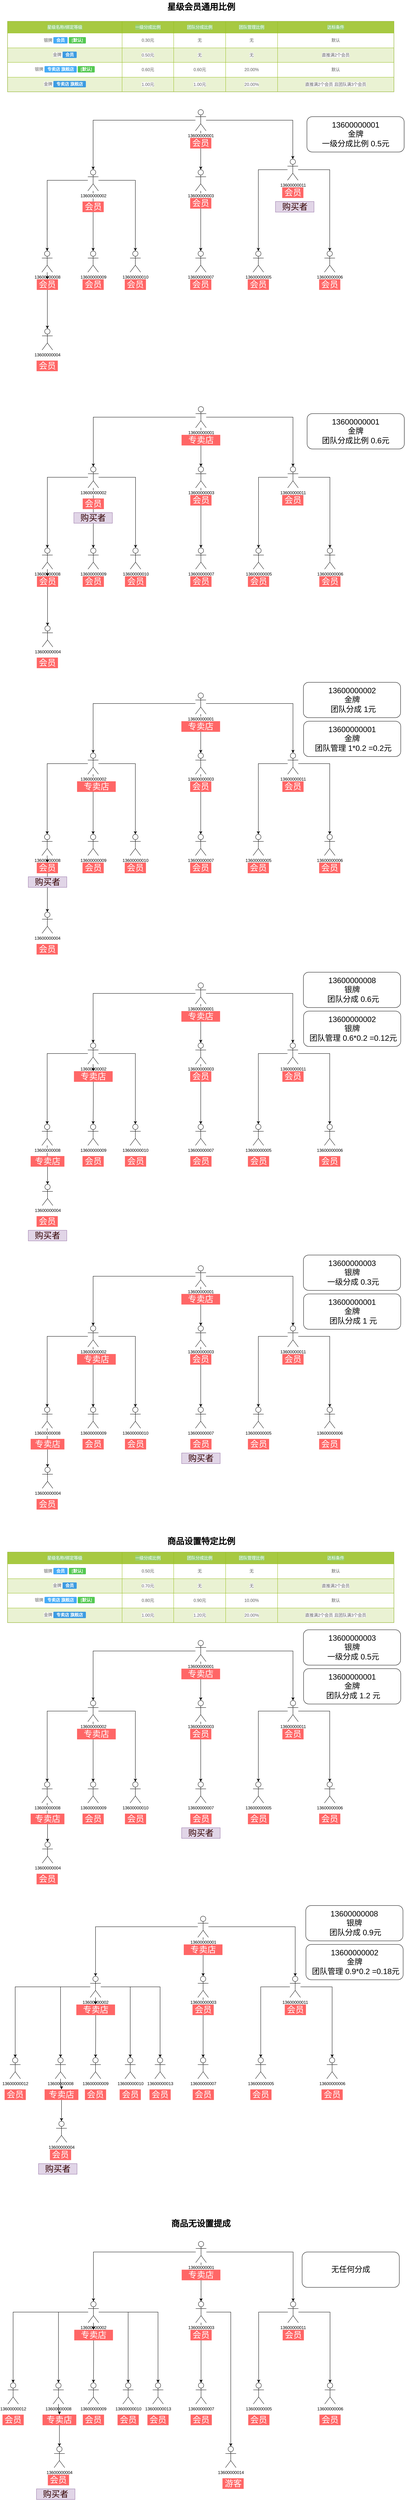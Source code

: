 <mxfile version="12.9.13" type="github">
  <diagram id="FYiGbBCztX7PDX6f9yUh" name="Page-1">
    <mxGraphModel dx="1422" dy="1962" grid="1" gridSize="10" guides="1" tooltips="1" connect="1" arrows="1" fold="1" page="1" pageScale="1" pageWidth="1920" pageHeight="1200" math="0" shadow="0">
      <root>
        <mxCell id="0" />
        <mxCell id="1" parent="0" />
        <mxCell id="Yw4l-M5PoHRuP-3W5IaQ-121" value="" style="edgeStyle=orthogonalEdgeStyle;rounded=0;orthogonalLoop=1;jettySize=auto;html=1;align=center;" parent="1" source="Yw4l-M5PoHRuP-3W5IaQ-118" target="Yw4l-M5PoHRuP-3W5IaQ-120" edge="1">
          <mxGeometry relative="1" as="geometry" />
        </mxCell>
        <mxCell id="Yw4l-M5PoHRuP-3W5IaQ-123" value="" style="edgeStyle=orthogonalEdgeStyle;rounded=0;orthogonalLoop=1;jettySize=auto;html=1;align=center;" parent="1" source="Yw4l-M5PoHRuP-3W5IaQ-118" target="Yw4l-M5PoHRuP-3W5IaQ-122" edge="1">
          <mxGeometry relative="1" as="geometry" />
        </mxCell>
        <mxCell id="Yw4l-M5PoHRuP-3W5IaQ-148" value="" style="edgeStyle=orthogonalEdgeStyle;rounded=0;orthogonalLoop=1;jettySize=auto;html=1;align=center;" parent="1" source="Yw4l-M5PoHRuP-3W5IaQ-118" target="Yw4l-M5PoHRuP-3W5IaQ-147" edge="1">
          <mxGeometry relative="1" as="geometry" />
        </mxCell>
        <mxCell id="Yw4l-M5PoHRuP-3W5IaQ-118" value="13600000001" style="shape=umlActor;verticalLabelPosition=bottom;labelBackgroundColor=#ffffff;verticalAlign=top;html=1;outlineConnect=0;align=center;" parent="1" vertex="1">
          <mxGeometry x="945" y="40" width="30" height="60" as="geometry" />
        </mxCell>
        <mxCell id="Yw4l-M5PoHRuP-3W5IaQ-304" value="" style="edgeStyle=orthogonalEdgeStyle;rounded=0;orthogonalLoop=1;jettySize=auto;html=1;align=center;" parent="1" source="Yw4l-M5PoHRuP-3W5IaQ-147" target="Yw4l-M5PoHRuP-3W5IaQ-303" edge="1">
          <mxGeometry relative="1" as="geometry" />
        </mxCell>
        <mxCell id="Yw4l-M5PoHRuP-3W5IaQ-306" value="" style="edgeStyle=orthogonalEdgeStyle;rounded=0;orthogonalLoop=1;jettySize=auto;html=1;align=center;" parent="1" source="Yw4l-M5PoHRuP-3W5IaQ-147" target="Yw4l-M5PoHRuP-3W5IaQ-305" edge="1">
          <mxGeometry relative="1" as="geometry" />
        </mxCell>
        <mxCell id="Yw4l-M5PoHRuP-3W5IaQ-147" value="13600000011" style="shape=umlActor;verticalLabelPosition=bottom;labelBackgroundColor=#ffffff;verticalAlign=top;html=1;outlineConnect=0;align=center;" parent="1" vertex="1">
          <mxGeometry x="1205.5" y="180" width="30" height="60" as="geometry" />
        </mxCell>
        <mxCell id="Yw4l-M5PoHRuP-3W5IaQ-305" value="13600000006" style="shape=umlActor;verticalLabelPosition=bottom;labelBackgroundColor=#ffffff;verticalAlign=top;html=1;outlineConnect=0;align=center;" parent="1" vertex="1">
          <mxGeometry x="1310" y="440" width="30" height="60" as="geometry" />
        </mxCell>
        <mxCell id="Yw4l-M5PoHRuP-3W5IaQ-303" value="13600000005" style="shape=umlActor;verticalLabelPosition=bottom;labelBackgroundColor=#ffffff;verticalAlign=top;html=1;outlineConnect=0;align=center;" parent="1" vertex="1">
          <mxGeometry x="1108" y="440" width="30" height="60" as="geometry" />
        </mxCell>
        <mxCell id="Yw4l-M5PoHRuP-3W5IaQ-130" value="13600000007" style="shape=umlActor;verticalLabelPosition=bottom;labelBackgroundColor=#ffffff;verticalAlign=top;html=1;outlineConnect=0;align=center;" parent="1" vertex="1">
          <mxGeometry x="945" y="440" width="30" height="60" as="geometry" />
        </mxCell>
        <mxCell id="Yw4l-M5PoHRuP-3W5IaQ-291" value="" style="edgeStyle=orthogonalEdgeStyle;rounded=0;orthogonalLoop=1;jettySize=auto;html=1;align=center;" parent="1" source="Yw4l-M5PoHRuP-3W5IaQ-122" target="Yw4l-M5PoHRuP-3W5IaQ-130" edge="1">
          <mxGeometry relative="1" as="geometry" />
        </mxCell>
        <mxCell id="Yw4l-M5PoHRuP-3W5IaQ-122" value="13600000003" style="shape=umlActor;verticalLabelPosition=bottom;labelBackgroundColor=#ffffff;verticalAlign=top;html=1;outlineConnect=0;align=center;" parent="1" vertex="1">
          <mxGeometry x="945" y="210" width="30" height="60" as="geometry" />
        </mxCell>
        <mxCell id="Yw4l-M5PoHRuP-3W5IaQ-277" value="" style="edgeStyle=orthogonalEdgeStyle;rounded=0;orthogonalLoop=1;jettySize=auto;html=1;align=center;" parent="1" source="Yw4l-M5PoHRuP-3W5IaQ-120" target="Yw4l-M5PoHRuP-3W5IaQ-276" edge="1">
          <mxGeometry relative="1" as="geometry" />
        </mxCell>
        <mxCell id="Yw4l-M5PoHRuP-3W5IaQ-282" value="" style="edgeStyle=orthogonalEdgeStyle;rounded=0;orthogonalLoop=1;jettySize=auto;html=1;align=center;" parent="1" source="Yw4l-M5PoHRuP-3W5IaQ-120" target="Yw4l-M5PoHRuP-3W5IaQ-281" edge="1">
          <mxGeometry relative="1" as="geometry" />
        </mxCell>
        <mxCell id="Yw4l-M5PoHRuP-3W5IaQ-286" value="" style="edgeStyle=orthogonalEdgeStyle;rounded=0;orthogonalLoop=1;jettySize=auto;html=1;align=center;" parent="1" source="Yw4l-M5PoHRuP-3W5IaQ-120" target="Yw4l-M5PoHRuP-3W5IaQ-285" edge="1">
          <mxGeometry relative="1" as="geometry" />
        </mxCell>
        <mxCell id="Yw4l-M5PoHRuP-3W5IaQ-120" value="13600000002" style="shape=umlActor;verticalLabelPosition=bottom;labelBackgroundColor=#ffffff;verticalAlign=top;html=1;outlineConnect=0;align=center;" parent="1" vertex="1">
          <mxGeometry x="640.5" y="210" width="30" height="60" as="geometry" />
        </mxCell>
        <mxCell id="Yw4l-M5PoHRuP-3W5IaQ-285" value="13600000009" style="shape=umlActor;verticalLabelPosition=bottom;labelBackgroundColor=#ffffff;verticalAlign=top;html=1;outlineConnect=0;align=center;" parent="1" vertex="1">
          <mxGeometry x="640.5" y="440" width="30" height="60" as="geometry" />
        </mxCell>
        <mxCell id="Yw4l-M5PoHRuP-3W5IaQ-299" value="" style="edgeStyle=orthogonalEdgeStyle;rounded=0;orthogonalLoop=1;jettySize=auto;html=1;align=center;" parent="1" source="Yw4l-M5PoHRuP-3W5IaQ-289" target="Yw4l-M5PoHRuP-3W5IaQ-298" edge="1">
          <mxGeometry relative="1" as="geometry" />
        </mxCell>
        <mxCell id="Yw4l-M5PoHRuP-3W5IaQ-281" value="13600000008" style="shape=umlActor;verticalLabelPosition=bottom;labelBackgroundColor=#ffffff;verticalAlign=top;html=1;outlineConnect=0;align=center;" parent="1" vertex="1">
          <mxGeometry x="510.5" y="440" width="30" height="60" as="geometry" />
        </mxCell>
        <mxCell id="Yw4l-M5PoHRuP-3W5IaQ-298" value="13600000004" style="shape=umlActor;verticalLabelPosition=bottom;labelBackgroundColor=#ffffff;verticalAlign=top;html=1;outlineConnect=0;align=center;" parent="1" vertex="1">
          <mxGeometry x="511" y="660" width="30" height="60" as="geometry" />
        </mxCell>
        <mxCell id="Yw4l-M5PoHRuP-3W5IaQ-276" value="13600000010" style="shape=umlActor;verticalLabelPosition=bottom;labelBackgroundColor=#ffffff;verticalAlign=top;html=1;outlineConnect=0;align=center;" parent="1" vertex="1">
          <mxGeometry x="760" y="440" width="30" height="60" as="geometry" />
        </mxCell>
        <mxCell id="Yw4l-M5PoHRuP-3W5IaQ-153" value="&lt;font style=&quot;font-size: 24px&quot; color=&quot;#ffffff&quot;&gt;会员&lt;/font&gt;" style="text;html=1;strokeColor=none;fillColor=#FF6666;align=center;verticalAlign=middle;whiteSpace=wrap;rounded=0;" parent="1" vertex="1">
          <mxGeometry x="625.5" y="300" width="60" height="30" as="geometry" />
        </mxCell>
        <mxCell id="Yw4l-M5PoHRuP-3W5IaQ-154" value="&lt;font style=&quot;font-size: 24px&quot; color=&quot;#ffffff&quot;&gt;会员&lt;/font&gt;" style="text;html=1;strokeColor=none;fillColor=#FF6666;align=center;verticalAlign=middle;whiteSpace=wrap;rounded=0;" parent="1" vertex="1">
          <mxGeometry x="930" y="120" width="60" height="30" as="geometry" />
        </mxCell>
        <mxCell id="Yw4l-M5PoHRuP-3W5IaQ-157" value="&lt;font style=&quot;font-size: 24px&quot; color=&quot;#ffffff&quot;&gt;会员&lt;/font&gt;" style="text;html=1;strokeColor=none;fillColor=#FF6666;align=center;verticalAlign=middle;whiteSpace=wrap;rounded=0;" parent="1" vertex="1">
          <mxGeometry x="930" y="290" width="60" height="30" as="geometry" />
        </mxCell>
        <mxCell id="Yw4l-M5PoHRuP-3W5IaQ-159" value="&lt;font style=&quot;font-size: 24px&quot; color=&quot;#ffffff&quot;&gt;会员&lt;/font&gt;" style="text;html=1;strokeColor=none;fillColor=#FF6666;align=center;verticalAlign=middle;whiteSpace=wrap;rounded=0;" parent="1" vertex="1">
          <mxGeometry x="1093" y="520" width="60" height="30" as="geometry" />
        </mxCell>
        <mxCell id="Yw4l-M5PoHRuP-3W5IaQ-160" value="&lt;font style=&quot;font-size: 24px&quot; color=&quot;#ffffff&quot;&gt;会员&lt;/font&gt;" style="text;html=1;strokeColor=none;fillColor=#FF6666;align=center;verticalAlign=middle;whiteSpace=wrap;rounded=0;" parent="1" vertex="1">
          <mxGeometry x="1295" y="520" width="60" height="30" as="geometry" />
        </mxCell>
        <mxCell id="Yw4l-M5PoHRuP-3W5IaQ-161" value="&lt;font style=&quot;font-size: 24px&quot; color=&quot;#ffffff&quot;&gt;会员&lt;/font&gt;" style="text;html=1;strokeColor=none;fillColor=#FF6666;align=center;verticalAlign=middle;whiteSpace=wrap;rounded=0;" parent="1" vertex="1">
          <mxGeometry x="930" y="520" width="60" height="30" as="geometry" />
        </mxCell>
        <mxCell id="Yw4l-M5PoHRuP-3W5IaQ-164" value="&lt;font style=&quot;font-size: 24px&quot; color=&quot;#ffffff&quot;&gt;会员&lt;/font&gt;" style="text;html=1;strokeColor=none;fillColor=#FF6666;align=center;verticalAlign=middle;whiteSpace=wrap;rounded=0;" parent="1" vertex="1">
          <mxGeometry x="745" y="520" width="60" height="30" as="geometry" />
        </mxCell>
        <mxCell id="Yw4l-M5PoHRuP-3W5IaQ-165" value="&lt;font style=&quot;font-size: 24px&quot; color=&quot;#ffffff&quot;&gt;会员&lt;/font&gt;" style="text;html=1;strokeColor=none;fillColor=#FF6666;align=center;verticalAlign=middle;whiteSpace=wrap;rounded=0;" parent="1" vertex="1">
          <mxGeometry x="1190.5" y="260" width="60" height="30" as="geometry" />
        </mxCell>
        <mxCell id="Yw4l-M5PoHRuP-3W5IaQ-166" value="&lt;font style=&quot;font-size: 22px&quot;&gt;13600000001&lt;br&gt;金牌&lt;br&gt;一级分成比例 0.5元&lt;/font&gt;" style="rounded=1;whiteSpace=wrap;html=1;fillColor=#FFFFFF;align=center;" parent="1" vertex="1">
          <mxGeometry x="1260.5" y="60" width="275" height="100" as="geometry" />
        </mxCell>
        <mxCell id="Yw4l-M5PoHRuP-3W5IaQ-273" value="&lt;span style=&quot;font-size: 24px&quot;&gt;&lt;font color=&quot;#330000&quot;&gt;购买者&lt;/font&gt;&lt;/span&gt;" style="text;html=1;strokeColor=#9673a6;fillColor=#e1d5e7;align=center;verticalAlign=middle;whiteSpace=wrap;rounded=0;" parent="1" vertex="1">
          <mxGeometry x="1171.5" y="300" width="109" height="30" as="geometry" />
        </mxCell>
        <mxCell id="Yw4l-M5PoHRuP-3W5IaQ-288" value="&lt;font style=&quot;font-size: 24px&quot; color=&quot;#ffffff&quot;&gt;会员&lt;/font&gt;" style="text;html=1;strokeColor=none;fillColor=#FF6666;align=center;verticalAlign=middle;whiteSpace=wrap;rounded=0;" parent="1" vertex="1">
          <mxGeometry x="625.5" y="520" width="60" height="30" as="geometry" />
        </mxCell>
        <mxCell id="Yw4l-M5PoHRuP-3W5IaQ-302" value="&lt;font style=&quot;font-size: 24px&quot; color=&quot;#ffffff&quot;&gt;会员&lt;/font&gt;" style="text;html=1;strokeColor=none;fillColor=#FF6666;align=center;verticalAlign=middle;whiteSpace=wrap;rounded=0;" parent="1" vertex="1">
          <mxGeometry x="495.5" y="750" width="60" height="30" as="geometry" />
        </mxCell>
        <mxCell id="Yw4l-M5PoHRuP-3W5IaQ-289" value="&lt;font style=&quot;font-size: 24px&quot; color=&quot;#ffffff&quot;&gt;会员&lt;/font&gt;" style="text;html=1;strokeColor=none;fillColor=#FF6666;align=center;verticalAlign=middle;whiteSpace=wrap;rounded=0;" parent="1" vertex="1">
          <mxGeometry x="496" y="520" width="60" height="30" as="geometry" />
        </mxCell>
        <mxCell id="Yw4l-M5PoHRuP-3W5IaQ-311" value="" style="edgeStyle=orthogonalEdgeStyle;rounded=0;orthogonalLoop=1;jettySize=auto;html=1;align=center;" parent="1" source="Yw4l-M5PoHRuP-3W5IaQ-281" target="Yw4l-M5PoHRuP-3W5IaQ-289" edge="1">
          <mxGeometry relative="1" as="geometry">
            <mxPoint x="525.5" y="500" as="sourcePoint" />
            <mxPoint x="525.5" y="660" as="targetPoint" />
          </mxGeometry>
        </mxCell>
        <mxCell id="Yw4l-M5PoHRuP-3W5IaQ-313" value="" style="edgeStyle=orthogonalEdgeStyle;rounded=0;orthogonalLoop=1;jettySize=auto;html=1;align=center;" parent="1" source="Yw4l-M5PoHRuP-3W5IaQ-316" target="Yw4l-M5PoHRuP-3W5IaQ-328" edge="1">
          <mxGeometry relative="1" as="geometry" />
        </mxCell>
        <mxCell id="Yw4l-M5PoHRuP-3W5IaQ-314" value="" style="edgeStyle=orthogonalEdgeStyle;rounded=0;orthogonalLoop=1;jettySize=auto;html=1;align=center;" parent="1" source="Yw4l-M5PoHRuP-3W5IaQ-316" target="Yw4l-M5PoHRuP-3W5IaQ-324" edge="1">
          <mxGeometry relative="1" as="geometry" />
        </mxCell>
        <mxCell id="Yw4l-M5PoHRuP-3W5IaQ-315" value="" style="edgeStyle=orthogonalEdgeStyle;rounded=0;orthogonalLoop=1;jettySize=auto;html=1;align=center;" parent="1" source="Yw4l-M5PoHRuP-3W5IaQ-316" target="Yw4l-M5PoHRuP-3W5IaQ-319" edge="1">
          <mxGeometry relative="1" as="geometry" />
        </mxCell>
        <mxCell id="Yw4l-M5PoHRuP-3W5IaQ-316" value="13600000001" style="shape=umlActor;verticalLabelPosition=bottom;labelBackgroundColor=#ffffff;verticalAlign=top;html=1;outlineConnect=0;align=center;" parent="1" vertex="1">
          <mxGeometry x="945.5" y="880" width="30" height="60" as="geometry" />
        </mxCell>
        <mxCell id="Yw4l-M5PoHRuP-3W5IaQ-317" value="" style="edgeStyle=orthogonalEdgeStyle;rounded=0;orthogonalLoop=1;jettySize=auto;html=1;align=center;" parent="1" source="Yw4l-M5PoHRuP-3W5IaQ-319" target="Yw4l-M5PoHRuP-3W5IaQ-321" edge="1">
          <mxGeometry relative="1" as="geometry" />
        </mxCell>
        <mxCell id="Yw4l-M5PoHRuP-3W5IaQ-318" value="" style="edgeStyle=orthogonalEdgeStyle;rounded=0;orthogonalLoop=1;jettySize=auto;html=1;align=center;" parent="1" source="Yw4l-M5PoHRuP-3W5IaQ-319" target="Yw4l-M5PoHRuP-3W5IaQ-320" edge="1">
          <mxGeometry relative="1" as="geometry" />
        </mxCell>
        <mxCell id="Yw4l-M5PoHRuP-3W5IaQ-319" value="13600000011" style="shape=umlActor;verticalLabelPosition=bottom;labelBackgroundColor=#ffffff;verticalAlign=top;html=1;outlineConnect=0;align=center;" parent="1" vertex="1">
          <mxGeometry x="1206" y="1050" width="30" height="60" as="geometry" />
        </mxCell>
        <mxCell id="Yw4l-M5PoHRuP-3W5IaQ-320" value="13600000006" style="shape=umlActor;verticalLabelPosition=bottom;labelBackgroundColor=#ffffff;verticalAlign=top;html=1;outlineConnect=0;align=center;" parent="1" vertex="1">
          <mxGeometry x="1310.5" y="1280" width="30" height="60" as="geometry" />
        </mxCell>
        <mxCell id="Yw4l-M5PoHRuP-3W5IaQ-321" value="13600000005" style="shape=umlActor;verticalLabelPosition=bottom;labelBackgroundColor=#ffffff;verticalAlign=top;html=1;outlineConnect=0;align=center;" parent="1" vertex="1">
          <mxGeometry x="1108.5" y="1280" width="30" height="60" as="geometry" />
        </mxCell>
        <mxCell id="Yw4l-M5PoHRuP-3W5IaQ-322" value="13600000007" style="shape=umlActor;verticalLabelPosition=bottom;labelBackgroundColor=#ffffff;verticalAlign=top;html=1;outlineConnect=0;align=center;" parent="1" vertex="1">
          <mxGeometry x="945.5" y="1280" width="30" height="60" as="geometry" />
        </mxCell>
        <mxCell id="Yw4l-M5PoHRuP-3W5IaQ-323" value="" style="edgeStyle=orthogonalEdgeStyle;rounded=0;orthogonalLoop=1;jettySize=auto;html=1;align=center;" parent="1" source="Yw4l-M5PoHRuP-3W5IaQ-324" target="Yw4l-M5PoHRuP-3W5IaQ-322" edge="1">
          <mxGeometry relative="1" as="geometry" />
        </mxCell>
        <mxCell id="Yw4l-M5PoHRuP-3W5IaQ-324" value="13600000003" style="shape=umlActor;verticalLabelPosition=bottom;labelBackgroundColor=#ffffff;verticalAlign=top;html=1;outlineConnect=0;align=center;" parent="1" vertex="1">
          <mxGeometry x="945.5" y="1050" width="30" height="60" as="geometry" />
        </mxCell>
        <mxCell id="Yw4l-M5PoHRuP-3W5IaQ-325" value="" style="edgeStyle=orthogonalEdgeStyle;rounded=0;orthogonalLoop=1;jettySize=auto;html=1;align=center;" parent="1" source="Yw4l-M5PoHRuP-3W5IaQ-328" target="Yw4l-M5PoHRuP-3W5IaQ-333" edge="1">
          <mxGeometry relative="1" as="geometry" />
        </mxCell>
        <mxCell id="Yw4l-M5PoHRuP-3W5IaQ-326" value="" style="edgeStyle=orthogonalEdgeStyle;rounded=0;orthogonalLoop=1;jettySize=auto;html=1;align=center;" parent="1" source="Yw4l-M5PoHRuP-3W5IaQ-328" target="Yw4l-M5PoHRuP-3W5IaQ-331" edge="1">
          <mxGeometry relative="1" as="geometry" />
        </mxCell>
        <mxCell id="Yw4l-M5PoHRuP-3W5IaQ-327" value="" style="edgeStyle=orthogonalEdgeStyle;rounded=0;orthogonalLoop=1;jettySize=auto;html=1;align=center;" parent="1" source="Yw4l-M5PoHRuP-3W5IaQ-328" target="Yw4l-M5PoHRuP-3W5IaQ-329" edge="1">
          <mxGeometry relative="1" as="geometry" />
        </mxCell>
        <mxCell id="Yw4l-M5PoHRuP-3W5IaQ-328" value="13600000002" style="shape=umlActor;verticalLabelPosition=bottom;labelBackgroundColor=#ffffff;verticalAlign=top;html=1;outlineConnect=0;align=center;" parent="1" vertex="1">
          <mxGeometry x="641" y="1050" width="30" height="60" as="geometry" />
        </mxCell>
        <mxCell id="Yw4l-M5PoHRuP-3W5IaQ-329" value="13600000009" style="shape=umlActor;verticalLabelPosition=bottom;labelBackgroundColor=#ffffff;verticalAlign=top;html=1;outlineConnect=0;align=center;" parent="1" vertex="1">
          <mxGeometry x="641" y="1280" width="30" height="60" as="geometry" />
        </mxCell>
        <mxCell id="Yw4l-M5PoHRuP-3W5IaQ-330" value="" style="edgeStyle=orthogonalEdgeStyle;rounded=0;orthogonalLoop=1;jettySize=auto;html=1;align=center;" parent="1" source="Yw4l-M5PoHRuP-3W5IaQ-346" target="Yw4l-M5PoHRuP-3W5IaQ-332" edge="1">
          <mxGeometry relative="1" as="geometry" />
        </mxCell>
        <mxCell id="Yw4l-M5PoHRuP-3W5IaQ-331" value="13600000008" style="shape=umlActor;verticalLabelPosition=bottom;labelBackgroundColor=#ffffff;verticalAlign=top;html=1;outlineConnect=0;align=center;" parent="1" vertex="1">
          <mxGeometry x="511" y="1280" width="30" height="60" as="geometry" />
        </mxCell>
        <mxCell id="Yw4l-M5PoHRuP-3W5IaQ-332" value="13600000004" style="shape=umlActor;verticalLabelPosition=bottom;labelBackgroundColor=#ffffff;verticalAlign=top;html=1;outlineConnect=0;align=center;" parent="1" vertex="1">
          <mxGeometry x="511.5" y="1500" width="30" height="60" as="geometry" />
        </mxCell>
        <mxCell id="Yw4l-M5PoHRuP-3W5IaQ-333" value="13600000010" style="shape=umlActor;verticalLabelPosition=bottom;labelBackgroundColor=#ffffff;verticalAlign=top;html=1;outlineConnect=0;align=center;" parent="1" vertex="1">
          <mxGeometry x="760.5" y="1280" width="30" height="60" as="geometry" />
        </mxCell>
        <mxCell id="Yw4l-M5PoHRuP-3W5IaQ-334" value="&lt;font style=&quot;font-size: 24px&quot; color=&quot;#ffffff&quot;&gt;会员&lt;/font&gt;" style="text;html=1;strokeColor=none;fillColor=#FF6666;align=center;verticalAlign=middle;whiteSpace=wrap;rounded=0;" parent="1" vertex="1">
          <mxGeometry x="626" y="1140" width="60" height="30" as="geometry" />
        </mxCell>
        <mxCell id="Yw4l-M5PoHRuP-3W5IaQ-335" value="&lt;font color=&quot;#ffffff&quot;&gt;&lt;span style=&quot;font-size: 24px&quot;&gt;专卖店&lt;/span&gt;&lt;/font&gt;" style="text;html=1;strokeColor=none;fillColor=#FF6666;align=center;verticalAlign=middle;whiteSpace=wrap;rounded=0;" parent="1" vertex="1">
          <mxGeometry x="905.75" y="960" width="109.5" height="30" as="geometry" />
        </mxCell>
        <mxCell id="Yw4l-M5PoHRuP-3W5IaQ-336" value="&lt;font style=&quot;font-size: 24px&quot; color=&quot;#ffffff&quot;&gt;会员&lt;/font&gt;" style="text;html=1;strokeColor=none;fillColor=#FF6666;align=center;verticalAlign=middle;whiteSpace=wrap;rounded=0;" parent="1" vertex="1">
          <mxGeometry x="930.5" y="1130" width="60" height="30" as="geometry" />
        </mxCell>
        <mxCell id="Yw4l-M5PoHRuP-3W5IaQ-337" value="&lt;font style=&quot;font-size: 24px&quot; color=&quot;#ffffff&quot;&gt;会员&lt;/font&gt;" style="text;html=1;strokeColor=none;fillColor=#FF6666;align=center;verticalAlign=middle;whiteSpace=wrap;rounded=0;" parent="1" vertex="1">
          <mxGeometry x="1093.5" y="1360" width="60" height="30" as="geometry" />
        </mxCell>
        <mxCell id="Yw4l-M5PoHRuP-3W5IaQ-338" value="&lt;font style=&quot;font-size: 24px&quot; color=&quot;#ffffff&quot;&gt;会员&lt;/font&gt;" style="text;html=1;strokeColor=none;fillColor=#FF6666;align=center;verticalAlign=middle;whiteSpace=wrap;rounded=0;" parent="1" vertex="1">
          <mxGeometry x="1295.5" y="1360" width="60" height="30" as="geometry" />
        </mxCell>
        <mxCell id="Yw4l-M5PoHRuP-3W5IaQ-339" value="&lt;font style=&quot;font-size: 24px&quot; color=&quot;#ffffff&quot;&gt;会员&lt;/font&gt;" style="text;html=1;strokeColor=none;fillColor=#FF6666;align=center;verticalAlign=middle;whiteSpace=wrap;rounded=0;" parent="1" vertex="1">
          <mxGeometry x="930.5" y="1360" width="60" height="30" as="geometry" />
        </mxCell>
        <mxCell id="Yw4l-M5PoHRuP-3W5IaQ-340" value="&lt;font style=&quot;font-size: 24px&quot; color=&quot;#ffffff&quot;&gt;会员&lt;/font&gt;" style="text;html=1;strokeColor=none;fillColor=#FF6666;align=center;verticalAlign=middle;whiteSpace=wrap;rounded=0;" parent="1" vertex="1">
          <mxGeometry x="745.5" y="1360" width="60" height="30" as="geometry" />
        </mxCell>
        <mxCell id="Yw4l-M5PoHRuP-3W5IaQ-341" value="&lt;font style=&quot;font-size: 24px&quot; color=&quot;#ffffff&quot;&gt;会员&lt;/font&gt;" style="text;html=1;strokeColor=none;fillColor=#FF6666;align=center;verticalAlign=middle;whiteSpace=wrap;rounded=0;" parent="1" vertex="1">
          <mxGeometry x="1190.5" y="1130" width="60" height="30" as="geometry" />
        </mxCell>
        <mxCell id="Yw4l-M5PoHRuP-3W5IaQ-342" value="&lt;font style=&quot;font-size: 22px&quot;&gt;13600000001&lt;br&gt;金牌&lt;br&gt;团队分成比例 0.6元&lt;/font&gt;" style="rounded=1;whiteSpace=wrap;html=1;fillColor=#FFFFFF;align=center;" parent="1" vertex="1">
          <mxGeometry x="1261" y="900" width="275" height="100" as="geometry" />
        </mxCell>
        <mxCell id="Yw4l-M5PoHRuP-3W5IaQ-343" value="&lt;span style=&quot;font-size: 24px&quot;&gt;&lt;font color=&quot;#330000&quot;&gt;购买者&lt;/font&gt;&lt;/span&gt;" style="text;html=1;strokeColor=#9673a6;fillColor=#e1d5e7;align=center;verticalAlign=middle;whiteSpace=wrap;rounded=0;" parent="1" vertex="1">
          <mxGeometry x="601" y="1180" width="109" height="30" as="geometry" />
        </mxCell>
        <mxCell id="Yw4l-M5PoHRuP-3W5IaQ-344" value="&lt;font style=&quot;font-size: 24px&quot; color=&quot;#ffffff&quot;&gt;会员&lt;/font&gt;" style="text;html=1;strokeColor=none;fillColor=#FF6666;align=center;verticalAlign=middle;whiteSpace=wrap;rounded=0;" parent="1" vertex="1">
          <mxGeometry x="626" y="1360" width="60" height="30" as="geometry" />
        </mxCell>
        <mxCell id="Yw4l-M5PoHRuP-3W5IaQ-345" value="&lt;font style=&quot;font-size: 24px&quot; color=&quot;#ffffff&quot;&gt;会员&lt;/font&gt;" style="text;html=1;strokeColor=none;fillColor=#FF6666;align=center;verticalAlign=middle;whiteSpace=wrap;rounded=0;" parent="1" vertex="1">
          <mxGeometry x="496" y="1590" width="60" height="30" as="geometry" />
        </mxCell>
        <mxCell id="Yw4l-M5PoHRuP-3W5IaQ-346" value="&lt;font style=&quot;font-size: 24px&quot; color=&quot;#ffffff&quot;&gt;会员&lt;/font&gt;" style="text;html=1;strokeColor=none;fillColor=#FF6666;align=center;verticalAlign=middle;whiteSpace=wrap;rounded=0;" parent="1" vertex="1">
          <mxGeometry x="496.5" y="1360" width="60" height="30" as="geometry" />
        </mxCell>
        <mxCell id="Yw4l-M5PoHRuP-3W5IaQ-347" value="" style="edgeStyle=orthogonalEdgeStyle;rounded=0;orthogonalLoop=1;jettySize=auto;html=1;align=center;" parent="1" source="Yw4l-M5PoHRuP-3W5IaQ-331" target="Yw4l-M5PoHRuP-3W5IaQ-346" edge="1">
          <mxGeometry relative="1" as="geometry">
            <mxPoint x="526" y="1340" as="sourcePoint" />
            <mxPoint x="526" y="1500" as="targetPoint" />
          </mxGeometry>
        </mxCell>
        <mxCell id="Yw4l-M5PoHRuP-3W5IaQ-348" value="" style="edgeStyle=orthogonalEdgeStyle;rounded=0;orthogonalLoop=1;jettySize=auto;html=1;align=center;" parent="1" source="Yw4l-M5PoHRuP-3W5IaQ-351" target="Yw4l-M5PoHRuP-3W5IaQ-363" edge="1">
          <mxGeometry relative="1" as="geometry" />
        </mxCell>
        <mxCell id="Yw4l-M5PoHRuP-3W5IaQ-349" value="" style="edgeStyle=orthogonalEdgeStyle;rounded=0;orthogonalLoop=1;jettySize=auto;html=1;align=center;" parent="1" source="Yw4l-M5PoHRuP-3W5IaQ-351" target="Yw4l-M5PoHRuP-3W5IaQ-359" edge="1">
          <mxGeometry relative="1" as="geometry" />
        </mxCell>
        <mxCell id="Yw4l-M5PoHRuP-3W5IaQ-350" value="" style="edgeStyle=orthogonalEdgeStyle;rounded=0;orthogonalLoop=1;jettySize=auto;html=1;align=center;" parent="1" source="Yw4l-M5PoHRuP-3W5IaQ-351" target="Yw4l-M5PoHRuP-3W5IaQ-354" edge="1">
          <mxGeometry relative="1" as="geometry" />
        </mxCell>
        <mxCell id="Yw4l-M5PoHRuP-3W5IaQ-351" value="13600000001" style="shape=umlActor;verticalLabelPosition=bottom;labelBackgroundColor=#ffffff;verticalAlign=top;html=1;outlineConnect=0;align=center;" parent="1" vertex="1">
          <mxGeometry x="945" y="1690" width="30" height="60" as="geometry" />
        </mxCell>
        <mxCell id="Yw4l-M5PoHRuP-3W5IaQ-352" value="" style="edgeStyle=orthogonalEdgeStyle;rounded=0;orthogonalLoop=1;jettySize=auto;html=1;align=center;" parent="1" source="Yw4l-M5PoHRuP-3W5IaQ-354" target="Yw4l-M5PoHRuP-3W5IaQ-356" edge="1">
          <mxGeometry relative="1" as="geometry" />
        </mxCell>
        <mxCell id="Yw4l-M5PoHRuP-3W5IaQ-353" value="" style="edgeStyle=orthogonalEdgeStyle;rounded=0;orthogonalLoop=1;jettySize=auto;html=1;align=center;" parent="1" source="Yw4l-M5PoHRuP-3W5IaQ-354" target="Yw4l-M5PoHRuP-3W5IaQ-355" edge="1">
          <mxGeometry relative="1" as="geometry" />
        </mxCell>
        <mxCell id="Yw4l-M5PoHRuP-3W5IaQ-354" value="13600000011" style="shape=umlActor;verticalLabelPosition=bottom;labelBackgroundColor=#ffffff;verticalAlign=top;html=1;outlineConnect=0;align=center;" parent="1" vertex="1">
          <mxGeometry x="1206" y="1860" width="30" height="60" as="geometry" />
        </mxCell>
        <mxCell id="Yw4l-M5PoHRuP-3W5IaQ-355" value="13600000006" style="shape=umlActor;verticalLabelPosition=bottom;labelBackgroundColor=#ffffff;verticalAlign=top;html=1;outlineConnect=0;align=center;" parent="1" vertex="1">
          <mxGeometry x="1310" y="2090" width="30" height="60" as="geometry" />
        </mxCell>
        <mxCell id="Yw4l-M5PoHRuP-3W5IaQ-356" value="13600000005" style="shape=umlActor;verticalLabelPosition=bottom;labelBackgroundColor=#ffffff;verticalAlign=top;html=1;outlineConnect=0;align=center;" parent="1" vertex="1">
          <mxGeometry x="1108" y="2090" width="30" height="60" as="geometry" />
        </mxCell>
        <mxCell id="Yw4l-M5PoHRuP-3W5IaQ-357" value="13600000007" style="shape=umlActor;verticalLabelPosition=bottom;labelBackgroundColor=#ffffff;verticalAlign=top;html=1;outlineConnect=0;align=center;" parent="1" vertex="1">
          <mxGeometry x="945" y="2090" width="30" height="60" as="geometry" />
        </mxCell>
        <mxCell id="Yw4l-M5PoHRuP-3W5IaQ-358" value="" style="edgeStyle=orthogonalEdgeStyle;rounded=0;orthogonalLoop=1;jettySize=auto;html=1;align=center;" parent="1" source="Yw4l-M5PoHRuP-3W5IaQ-359" target="Yw4l-M5PoHRuP-3W5IaQ-357" edge="1">
          <mxGeometry relative="1" as="geometry" />
        </mxCell>
        <mxCell id="Yw4l-M5PoHRuP-3W5IaQ-359" value="13600000003" style="shape=umlActor;verticalLabelPosition=bottom;labelBackgroundColor=#ffffff;verticalAlign=top;html=1;outlineConnect=0;align=center;" parent="1" vertex="1">
          <mxGeometry x="945" y="1860" width="30" height="60" as="geometry" />
        </mxCell>
        <mxCell id="Yw4l-M5PoHRuP-3W5IaQ-360" value="" style="edgeStyle=orthogonalEdgeStyle;rounded=0;orthogonalLoop=1;jettySize=auto;html=1;align=center;" parent="1" source="Yw4l-M5PoHRuP-3W5IaQ-363" target="Yw4l-M5PoHRuP-3W5IaQ-368" edge="1">
          <mxGeometry relative="1" as="geometry" />
        </mxCell>
        <mxCell id="Yw4l-M5PoHRuP-3W5IaQ-361" value="" style="edgeStyle=orthogonalEdgeStyle;rounded=0;orthogonalLoop=1;jettySize=auto;html=1;align=center;" parent="1" source="Yw4l-M5PoHRuP-3W5IaQ-363" target="Yw4l-M5PoHRuP-3W5IaQ-366" edge="1">
          <mxGeometry relative="1" as="geometry" />
        </mxCell>
        <mxCell id="Yw4l-M5PoHRuP-3W5IaQ-362" value="" style="edgeStyle=orthogonalEdgeStyle;rounded=0;orthogonalLoop=1;jettySize=auto;html=1;align=center;" parent="1" source="Yw4l-M5PoHRuP-3W5IaQ-363" target="Yw4l-M5PoHRuP-3W5IaQ-364" edge="1">
          <mxGeometry relative="1" as="geometry" />
        </mxCell>
        <mxCell id="Yw4l-M5PoHRuP-3W5IaQ-363" value="13600000002" style="shape=umlActor;verticalLabelPosition=bottom;labelBackgroundColor=#ffffff;verticalAlign=top;html=1;outlineConnect=0;align=center;" parent="1" vertex="1">
          <mxGeometry x="640.5" y="1860" width="30" height="60" as="geometry" />
        </mxCell>
        <mxCell id="Yw4l-M5PoHRuP-3W5IaQ-364" value="13600000009" style="shape=umlActor;verticalLabelPosition=bottom;labelBackgroundColor=#ffffff;verticalAlign=top;html=1;outlineConnect=0;align=center;" parent="1" vertex="1">
          <mxGeometry x="640.5" y="2090" width="30" height="60" as="geometry" />
        </mxCell>
        <mxCell id="Yw4l-M5PoHRuP-3W5IaQ-365" value="" style="edgeStyle=orthogonalEdgeStyle;rounded=0;orthogonalLoop=1;jettySize=auto;html=1;align=center;" parent="1" source="Yw4l-M5PoHRuP-3W5IaQ-381" target="Yw4l-M5PoHRuP-3W5IaQ-367" edge="1">
          <mxGeometry relative="1" as="geometry" />
        </mxCell>
        <mxCell id="Yw4l-M5PoHRuP-3W5IaQ-366" value="13600000008" style="shape=umlActor;verticalLabelPosition=bottom;labelBackgroundColor=#ffffff;verticalAlign=top;html=1;outlineConnect=0;align=center;" parent="1" vertex="1">
          <mxGeometry x="510.5" y="2090" width="30" height="60" as="geometry" />
        </mxCell>
        <mxCell id="Yw4l-M5PoHRuP-3W5IaQ-367" value="13600000004" style="shape=umlActor;verticalLabelPosition=bottom;labelBackgroundColor=#ffffff;verticalAlign=top;html=1;outlineConnect=0;align=center;" parent="1" vertex="1">
          <mxGeometry x="511" y="2310" width="30" height="60" as="geometry" />
        </mxCell>
        <mxCell id="Yw4l-M5PoHRuP-3W5IaQ-368" value="13600000010" style="shape=umlActor;verticalLabelPosition=bottom;labelBackgroundColor=#ffffff;verticalAlign=top;html=1;outlineConnect=0;align=center;" parent="1" vertex="1">
          <mxGeometry x="760" y="2090" width="30" height="60" as="geometry" />
        </mxCell>
        <mxCell id="Yw4l-M5PoHRuP-3W5IaQ-370" value="&lt;font color=&quot;#ffffff&quot;&gt;&lt;span style=&quot;font-size: 24px&quot;&gt;专卖店&lt;/span&gt;&lt;/font&gt;" style="text;html=1;strokeColor=none;fillColor=#FF6666;align=center;verticalAlign=middle;whiteSpace=wrap;rounded=0;" parent="1" vertex="1">
          <mxGeometry x="905.25" y="1770" width="109.5" height="30" as="geometry" />
        </mxCell>
        <mxCell id="Yw4l-M5PoHRuP-3W5IaQ-371" value="&lt;font style=&quot;font-size: 24px&quot; color=&quot;#ffffff&quot;&gt;会员&lt;/font&gt;" style="text;html=1;strokeColor=none;fillColor=#FF6666;align=center;verticalAlign=middle;whiteSpace=wrap;rounded=0;" parent="1" vertex="1">
          <mxGeometry x="930" y="1940" width="60" height="30" as="geometry" />
        </mxCell>
        <mxCell id="Yw4l-M5PoHRuP-3W5IaQ-372" value="&lt;font style=&quot;font-size: 24px&quot; color=&quot;#ffffff&quot;&gt;会员&lt;/font&gt;" style="text;html=1;strokeColor=none;fillColor=#FF6666;align=center;verticalAlign=middle;whiteSpace=wrap;rounded=0;" parent="1" vertex="1">
          <mxGeometry x="1093" y="2170" width="60" height="30" as="geometry" />
        </mxCell>
        <mxCell id="Yw4l-M5PoHRuP-3W5IaQ-373" value="&lt;font style=&quot;font-size: 24px&quot; color=&quot;#ffffff&quot;&gt;会员&lt;/font&gt;" style="text;html=1;strokeColor=none;fillColor=#FF6666;align=center;verticalAlign=middle;whiteSpace=wrap;rounded=0;" parent="1" vertex="1">
          <mxGeometry x="1295" y="2170" width="60" height="30" as="geometry" />
        </mxCell>
        <mxCell id="Yw4l-M5PoHRuP-3W5IaQ-374" value="&lt;font style=&quot;font-size: 24px&quot; color=&quot;#ffffff&quot;&gt;会员&lt;/font&gt;" style="text;html=1;strokeColor=none;fillColor=#FF6666;align=center;verticalAlign=middle;whiteSpace=wrap;rounded=0;" parent="1" vertex="1">
          <mxGeometry x="930" y="2170" width="60" height="30" as="geometry" />
        </mxCell>
        <mxCell id="Yw4l-M5PoHRuP-3W5IaQ-375" value="&lt;font style=&quot;font-size: 24px&quot; color=&quot;#ffffff&quot;&gt;会员&lt;/font&gt;" style="text;html=1;strokeColor=none;fillColor=#FF6666;align=center;verticalAlign=middle;whiteSpace=wrap;rounded=0;" parent="1" vertex="1">
          <mxGeometry x="745" y="2170" width="60" height="30" as="geometry" />
        </mxCell>
        <mxCell id="Yw4l-M5PoHRuP-3W5IaQ-376" value="&lt;font style=&quot;font-size: 24px&quot; color=&quot;#ffffff&quot;&gt;会员&lt;/font&gt;" style="text;html=1;strokeColor=none;fillColor=#FF6666;align=center;verticalAlign=middle;whiteSpace=wrap;rounded=0;" parent="1" vertex="1">
          <mxGeometry x="1191" y="1940" width="60" height="30" as="geometry" />
        </mxCell>
        <mxCell id="Yw4l-M5PoHRuP-3W5IaQ-377" value="&lt;font style=&quot;font-size: 22px&quot;&gt;13600000002&lt;br&gt;金牌&lt;br&gt;&amp;nbsp;团队分成 1元&lt;/font&gt;" style="rounded=1;whiteSpace=wrap;html=1;fillColor=#FFFFFF;align=center;" parent="1" vertex="1">
          <mxGeometry x="1250.5" y="1660" width="275" height="100" as="geometry" />
        </mxCell>
        <mxCell id="Yw4l-M5PoHRuP-3W5IaQ-378" value="&lt;span style=&quot;font-size: 24px&quot;&gt;&lt;font color=&quot;#330000&quot;&gt;购买者&lt;/font&gt;&lt;/span&gt;" style="text;html=1;strokeColor=#9673a6;fillColor=#e1d5e7;align=center;verticalAlign=middle;whiteSpace=wrap;rounded=0;" parent="1" vertex="1">
          <mxGeometry x="472" y="2210" width="109" height="30" as="geometry" />
        </mxCell>
        <mxCell id="Yw4l-M5PoHRuP-3W5IaQ-379" value="&lt;font style=&quot;font-size: 24px&quot; color=&quot;#ffffff&quot;&gt;会员&lt;/font&gt;" style="text;html=1;strokeColor=none;fillColor=#FF6666;align=center;verticalAlign=middle;whiteSpace=wrap;rounded=0;" parent="1" vertex="1">
          <mxGeometry x="625.5" y="2170" width="60" height="30" as="geometry" />
        </mxCell>
        <mxCell id="Yw4l-M5PoHRuP-3W5IaQ-380" value="&lt;font style=&quot;font-size: 24px&quot; color=&quot;#ffffff&quot;&gt;会员&lt;/font&gt;" style="text;html=1;strokeColor=none;fillColor=#FF6666;align=center;verticalAlign=middle;whiteSpace=wrap;rounded=0;" parent="1" vertex="1">
          <mxGeometry x="495.5" y="2400" width="60" height="30" as="geometry" />
        </mxCell>
        <mxCell id="Yw4l-M5PoHRuP-3W5IaQ-381" value="&lt;font style=&quot;font-size: 24px&quot; color=&quot;#ffffff&quot;&gt;会员&lt;/font&gt;" style="text;html=1;strokeColor=none;fillColor=#FF6666;align=center;verticalAlign=middle;whiteSpace=wrap;rounded=0;" parent="1" vertex="1">
          <mxGeometry x="496" y="2170" width="60" height="30" as="geometry" />
        </mxCell>
        <mxCell id="Yw4l-M5PoHRuP-3W5IaQ-382" value="" style="edgeStyle=orthogonalEdgeStyle;rounded=0;orthogonalLoop=1;jettySize=auto;html=1;align=center;" parent="1" source="Yw4l-M5PoHRuP-3W5IaQ-366" target="Yw4l-M5PoHRuP-3W5IaQ-381" edge="1">
          <mxGeometry relative="1" as="geometry">
            <mxPoint x="525.5" y="2150" as="sourcePoint" />
            <mxPoint x="525.5" y="2310" as="targetPoint" />
          </mxGeometry>
        </mxCell>
        <mxCell id="Yw4l-M5PoHRuP-3W5IaQ-383" value="&lt;font color=&quot;#ffffff&quot;&gt;&lt;span style=&quot;font-size: 24px&quot;&gt;专卖店&lt;/span&gt;&lt;/font&gt;" style="text;html=1;strokeColor=none;fillColor=#FF6666;align=center;verticalAlign=middle;whiteSpace=wrap;rounded=0;" parent="1" vertex="1">
          <mxGeometry x="610" y="1940" width="109.5" height="30" as="geometry" />
        </mxCell>
        <mxCell id="Yw4l-M5PoHRuP-3W5IaQ-387" value="&lt;font style=&quot;font-size: 22px&quot;&gt;13600000001&lt;br&gt;金牌&lt;br&gt;&amp;nbsp;团队管理 1*0.2 =0.2元&lt;/font&gt;" style="rounded=1;whiteSpace=wrap;html=1;fillColor=#FFFFFF;align=center;" parent="1" vertex="1">
          <mxGeometry x="1251" y="1770" width="275" height="100" as="geometry" />
        </mxCell>
        <mxCell id="Yw4l-M5PoHRuP-3W5IaQ-388" value="" style="edgeStyle=orthogonalEdgeStyle;rounded=0;orthogonalLoop=1;jettySize=auto;html=1;align=center;" parent="1" source="Yw4l-M5PoHRuP-3W5IaQ-391" target="Yw4l-M5PoHRuP-3W5IaQ-403" edge="1">
          <mxGeometry relative="1" as="geometry" />
        </mxCell>
        <mxCell id="Yw4l-M5PoHRuP-3W5IaQ-389" value="" style="edgeStyle=orthogonalEdgeStyle;rounded=0;orthogonalLoop=1;jettySize=auto;html=1;align=center;" parent="1" source="Yw4l-M5PoHRuP-3W5IaQ-391" target="Yw4l-M5PoHRuP-3W5IaQ-399" edge="1">
          <mxGeometry relative="1" as="geometry" />
        </mxCell>
        <mxCell id="Yw4l-M5PoHRuP-3W5IaQ-390" value="" style="edgeStyle=orthogonalEdgeStyle;rounded=0;orthogonalLoop=1;jettySize=auto;html=1;align=center;" parent="1" source="Yw4l-M5PoHRuP-3W5IaQ-391" target="Yw4l-M5PoHRuP-3W5IaQ-394" edge="1">
          <mxGeometry relative="1" as="geometry" />
        </mxCell>
        <mxCell id="Yw4l-M5PoHRuP-3W5IaQ-391" value="13600000001" style="shape=umlActor;verticalLabelPosition=bottom;labelBackgroundColor=#ffffff;verticalAlign=top;html=1;outlineConnect=0;align=center;" parent="1" vertex="1">
          <mxGeometry x="945" y="2510" width="30" height="60" as="geometry" />
        </mxCell>
        <mxCell id="Yw4l-M5PoHRuP-3W5IaQ-392" value="" style="edgeStyle=orthogonalEdgeStyle;rounded=0;orthogonalLoop=1;jettySize=auto;html=1;align=center;" parent="1" source="Yw4l-M5PoHRuP-3W5IaQ-394" target="Yw4l-M5PoHRuP-3W5IaQ-396" edge="1">
          <mxGeometry relative="1" as="geometry" />
        </mxCell>
        <mxCell id="Yw4l-M5PoHRuP-3W5IaQ-393" value="" style="edgeStyle=orthogonalEdgeStyle;rounded=0;orthogonalLoop=1;jettySize=auto;html=1;align=center;" parent="1" source="Yw4l-M5PoHRuP-3W5IaQ-394" target="Yw4l-M5PoHRuP-3W5IaQ-395" edge="1">
          <mxGeometry relative="1" as="geometry" />
        </mxCell>
        <mxCell id="Yw4l-M5PoHRuP-3W5IaQ-394" value="13600000011" style="shape=umlActor;verticalLabelPosition=bottom;labelBackgroundColor=#ffffff;verticalAlign=top;html=1;outlineConnect=0;align=center;" parent="1" vertex="1">
          <mxGeometry x="1205.5" y="2680" width="30" height="60" as="geometry" />
        </mxCell>
        <mxCell id="Yw4l-M5PoHRuP-3W5IaQ-395" value="13600000006" style="shape=umlActor;verticalLabelPosition=bottom;labelBackgroundColor=#ffffff;verticalAlign=top;html=1;outlineConnect=0;align=center;" parent="1" vertex="1">
          <mxGeometry x="1310" y="2910" width="30" height="60" as="geometry" />
        </mxCell>
        <mxCell id="Yw4l-M5PoHRuP-3W5IaQ-396" value="13600000005" style="shape=umlActor;verticalLabelPosition=bottom;labelBackgroundColor=#ffffff;verticalAlign=top;html=1;outlineConnect=0;align=center;" parent="1" vertex="1">
          <mxGeometry x="1108" y="2910" width="30" height="60" as="geometry" />
        </mxCell>
        <mxCell id="Yw4l-M5PoHRuP-3W5IaQ-397" value="13600000007" style="shape=umlActor;verticalLabelPosition=bottom;labelBackgroundColor=#ffffff;verticalAlign=top;html=1;outlineConnect=0;align=center;" parent="1" vertex="1">
          <mxGeometry x="945" y="2910" width="30" height="60" as="geometry" />
        </mxCell>
        <mxCell id="Yw4l-M5PoHRuP-3W5IaQ-398" value="" style="edgeStyle=orthogonalEdgeStyle;rounded=0;orthogonalLoop=1;jettySize=auto;html=1;align=center;" parent="1" source="Yw4l-M5PoHRuP-3W5IaQ-399" target="Yw4l-M5PoHRuP-3W5IaQ-397" edge="1">
          <mxGeometry relative="1" as="geometry" />
        </mxCell>
        <mxCell id="Yw4l-M5PoHRuP-3W5IaQ-399" value="13600000003" style="shape=umlActor;verticalLabelPosition=bottom;labelBackgroundColor=#ffffff;verticalAlign=top;html=1;outlineConnect=0;align=center;" parent="1" vertex="1">
          <mxGeometry x="945" y="2680" width="30" height="60" as="geometry" />
        </mxCell>
        <mxCell id="Yw4l-M5PoHRuP-3W5IaQ-400" value="" style="edgeStyle=orthogonalEdgeStyle;rounded=0;orthogonalLoop=1;jettySize=auto;html=1;align=center;" parent="1" source="Yw4l-M5PoHRuP-3W5IaQ-403" target="Yw4l-M5PoHRuP-3W5IaQ-408" edge="1">
          <mxGeometry relative="1" as="geometry" />
        </mxCell>
        <mxCell id="Yw4l-M5PoHRuP-3W5IaQ-401" value="" style="edgeStyle=orthogonalEdgeStyle;rounded=0;orthogonalLoop=1;jettySize=auto;html=1;align=center;" parent="1" source="Yw4l-M5PoHRuP-3W5IaQ-403" target="Yw4l-M5PoHRuP-3W5IaQ-406" edge="1">
          <mxGeometry relative="1" as="geometry" />
        </mxCell>
        <mxCell id="Yw4l-M5PoHRuP-3W5IaQ-402" value="" style="edgeStyle=orthogonalEdgeStyle;rounded=0;orthogonalLoop=1;jettySize=auto;html=1;align=center;" parent="1" source="Yw4l-M5PoHRuP-3W5IaQ-422" target="Yw4l-M5PoHRuP-3W5IaQ-404" edge="1">
          <mxGeometry relative="1" as="geometry" />
        </mxCell>
        <mxCell id="Yw4l-M5PoHRuP-3W5IaQ-403" value="13600000002" style="shape=umlActor;verticalLabelPosition=bottom;labelBackgroundColor=#ffffff;verticalAlign=top;html=1;outlineConnect=0;align=center;" parent="1" vertex="1">
          <mxGeometry x="640.5" y="2680" width="30" height="60" as="geometry" />
        </mxCell>
        <mxCell id="Yw4l-M5PoHRuP-3W5IaQ-404" value="13600000009" style="shape=umlActor;verticalLabelPosition=bottom;labelBackgroundColor=#ffffff;verticalAlign=top;html=1;outlineConnect=0;align=center;" parent="1" vertex="1">
          <mxGeometry x="640.5" y="2910" width="30" height="60" as="geometry" />
        </mxCell>
        <mxCell id="Yw4l-M5PoHRuP-3W5IaQ-430" style="edgeStyle=orthogonalEdgeStyle;rounded=0;orthogonalLoop=1;jettySize=auto;html=1;align=center;" parent="1" source="Yw4l-M5PoHRuP-3W5IaQ-406" target="Yw4l-M5PoHRuP-3W5IaQ-407" edge="1">
          <mxGeometry relative="1" as="geometry" />
        </mxCell>
        <mxCell id="Yw4l-M5PoHRuP-3W5IaQ-406" value="13600000008" style="shape=umlActor;verticalLabelPosition=bottom;labelBackgroundColor=#ffffff;verticalAlign=top;html=1;outlineConnect=0;align=center;" parent="1" vertex="1">
          <mxGeometry x="510.5" y="2910" width="30" height="60" as="geometry" />
        </mxCell>
        <mxCell id="Yw4l-M5PoHRuP-3W5IaQ-407" value="13600000004" style="shape=umlActor;verticalLabelPosition=bottom;labelBackgroundColor=#ffffff;verticalAlign=top;html=1;outlineConnect=0;align=center;" parent="1" vertex="1">
          <mxGeometry x="511.5" y="3080" width="30" height="60" as="geometry" />
        </mxCell>
        <mxCell id="Yw4l-M5PoHRuP-3W5IaQ-408" value="13600000010" style="shape=umlActor;verticalLabelPosition=bottom;labelBackgroundColor=#ffffff;verticalAlign=top;html=1;outlineConnect=0;align=center;" parent="1" vertex="1">
          <mxGeometry x="760" y="2910" width="30" height="60" as="geometry" />
        </mxCell>
        <mxCell id="Yw4l-M5PoHRuP-3W5IaQ-409" value="&lt;font color=&quot;#ffffff&quot;&gt;&lt;span style=&quot;font-size: 24px&quot;&gt;专卖店&lt;/span&gt;&lt;/font&gt;" style="text;html=1;strokeColor=none;fillColor=#FF6666;align=center;verticalAlign=middle;whiteSpace=wrap;rounded=0;" parent="1" vertex="1">
          <mxGeometry x="905.25" y="2590" width="109.5" height="30" as="geometry" />
        </mxCell>
        <mxCell id="Yw4l-M5PoHRuP-3W5IaQ-410" value="&lt;font style=&quot;font-size: 24px&quot; color=&quot;#ffffff&quot;&gt;会员&lt;/font&gt;" style="text;html=1;strokeColor=none;fillColor=#FF6666;align=center;verticalAlign=middle;whiteSpace=wrap;rounded=0;" parent="1" vertex="1">
          <mxGeometry x="930" y="2760" width="60" height="30" as="geometry" />
        </mxCell>
        <mxCell id="Yw4l-M5PoHRuP-3W5IaQ-411" value="&lt;font style=&quot;font-size: 24px&quot; color=&quot;#ffffff&quot;&gt;会员&lt;/font&gt;" style="text;html=1;strokeColor=none;fillColor=#FF6666;align=center;verticalAlign=middle;whiteSpace=wrap;rounded=0;" parent="1" vertex="1">
          <mxGeometry x="1093.5" y="3000" width="60" height="30" as="geometry" />
        </mxCell>
        <mxCell id="Yw4l-M5PoHRuP-3W5IaQ-412" value="&lt;font style=&quot;font-size: 24px&quot; color=&quot;#ffffff&quot;&gt;会员&lt;/font&gt;" style="text;html=1;strokeColor=none;fillColor=#FF6666;align=center;verticalAlign=middle;whiteSpace=wrap;rounded=0;" parent="1" vertex="1">
          <mxGeometry x="1295" y="3000" width="60" height="30" as="geometry" />
        </mxCell>
        <mxCell id="Yw4l-M5PoHRuP-3W5IaQ-413" value="&lt;font style=&quot;font-size: 24px&quot; color=&quot;#ffffff&quot;&gt;会员&lt;/font&gt;" style="text;html=1;strokeColor=none;fillColor=#FF6666;align=center;verticalAlign=middle;whiteSpace=wrap;rounded=0;" parent="1" vertex="1">
          <mxGeometry x="930.5" y="3000" width="60" height="30" as="geometry" />
        </mxCell>
        <mxCell id="Yw4l-M5PoHRuP-3W5IaQ-414" value="&lt;font style=&quot;font-size: 24px&quot; color=&quot;#ffffff&quot;&gt;会员&lt;/font&gt;" style="text;html=1;strokeColor=none;fillColor=#FF6666;align=center;verticalAlign=middle;whiteSpace=wrap;rounded=0;" parent="1" vertex="1">
          <mxGeometry x="745.5" y="3000" width="60" height="30" as="geometry" />
        </mxCell>
        <mxCell id="Yw4l-M5PoHRuP-3W5IaQ-415" value="&lt;font style=&quot;font-size: 24px&quot; color=&quot;#ffffff&quot;&gt;会员&lt;/font&gt;" style="text;html=1;strokeColor=none;fillColor=#FF6666;align=center;verticalAlign=middle;whiteSpace=wrap;rounded=0;" parent="1" vertex="1">
          <mxGeometry x="1191" y="2760" width="60" height="30" as="geometry" />
        </mxCell>
        <mxCell id="Yw4l-M5PoHRuP-3W5IaQ-416" value="&lt;font style=&quot;font-size: 22px&quot;&gt;13600000008&lt;br&gt;银牌&lt;br&gt;&amp;nbsp;团队分成 0.6元&lt;/font&gt;" style="rounded=1;whiteSpace=wrap;html=1;fillColor=#FFFFFF;align=center;" parent="1" vertex="1">
          <mxGeometry x="1250.5" y="2480" width="275" height="100" as="geometry" />
        </mxCell>
        <mxCell id="Yw4l-M5PoHRuP-3W5IaQ-417" value="&lt;span style=&quot;font-size: 24px&quot;&gt;&lt;font color=&quot;#330000&quot;&gt;购买者&lt;/font&gt;&lt;/span&gt;" style="text;html=1;strokeColor=#9673a6;fillColor=#e1d5e7;align=center;verticalAlign=middle;whiteSpace=wrap;rounded=0;" parent="1" vertex="1">
          <mxGeometry x="472" y="3210" width="109" height="30" as="geometry" />
        </mxCell>
        <mxCell id="Yw4l-M5PoHRuP-3W5IaQ-418" value="&lt;font style=&quot;font-size: 24px&quot; color=&quot;#ffffff&quot;&gt;会员&lt;/font&gt;" style="text;html=1;strokeColor=none;fillColor=#FF6666;align=center;verticalAlign=middle;whiteSpace=wrap;rounded=0;" parent="1" vertex="1">
          <mxGeometry x="625.5" y="3000" width="60" height="30" as="geometry" />
        </mxCell>
        <mxCell id="Yw4l-M5PoHRuP-3W5IaQ-419" value="&lt;font style=&quot;font-size: 24px&quot; color=&quot;#ffffff&quot;&gt;会员&lt;/font&gt;" style="text;html=1;strokeColor=none;fillColor=#FF6666;align=center;verticalAlign=middle;whiteSpace=wrap;rounded=0;" parent="1" vertex="1">
          <mxGeometry x="495.5" y="3170" width="60" height="30" as="geometry" />
        </mxCell>
        <mxCell id="Yw4l-M5PoHRuP-3W5IaQ-423" value="&lt;font style=&quot;font-size: 22px&quot;&gt;13600000002&lt;br&gt;银牌&lt;br&gt;&amp;nbsp;团队管理 0.6*0.2 =0.12元&lt;/font&gt;" style="rounded=1;whiteSpace=wrap;html=1;fillColor=#FFFFFF;align=center;" parent="1" vertex="1">
          <mxGeometry x="1251" y="2590" width="275" height="100" as="geometry" />
        </mxCell>
        <mxCell id="Yw4l-M5PoHRuP-3W5IaQ-420" value="&lt;font color=&quot;#ffffff&quot;&gt;&lt;span style=&quot;font-size: 24px&quot;&gt;专卖店&lt;/span&gt;&lt;/font&gt;" style="text;html=1;strokeColor=none;fillColor=#FF6666;align=center;verticalAlign=middle;whiteSpace=wrap;rounded=0;" parent="1" vertex="1">
          <mxGeometry x="478.75" y="3000" width="95.5" height="30" as="geometry" />
        </mxCell>
        <mxCell id="Yw4l-M5PoHRuP-3W5IaQ-433" value="" style="edgeStyle=orthogonalEdgeStyle;rounded=0;orthogonalLoop=1;jettySize=auto;html=1;align=center;" parent="1" source="Yw4l-M5PoHRuP-3W5IaQ-436" target="Yw4l-M5PoHRuP-3W5IaQ-448" edge="1">
          <mxGeometry relative="1" as="geometry" />
        </mxCell>
        <mxCell id="Yw4l-M5PoHRuP-3W5IaQ-434" value="" style="edgeStyle=orthogonalEdgeStyle;rounded=0;orthogonalLoop=1;jettySize=auto;html=1;align=center;" parent="1" source="Yw4l-M5PoHRuP-3W5IaQ-436" target="Yw4l-M5PoHRuP-3W5IaQ-444" edge="1">
          <mxGeometry relative="1" as="geometry" />
        </mxCell>
        <mxCell id="Yw4l-M5PoHRuP-3W5IaQ-435" value="" style="edgeStyle=orthogonalEdgeStyle;rounded=0;orthogonalLoop=1;jettySize=auto;html=1;align=center;" parent="1" source="Yw4l-M5PoHRuP-3W5IaQ-436" target="Yw4l-M5PoHRuP-3W5IaQ-439" edge="1">
          <mxGeometry relative="1" as="geometry" />
        </mxCell>
        <mxCell id="Yw4l-M5PoHRuP-3W5IaQ-436" value="13600000001" style="shape=umlActor;verticalLabelPosition=bottom;labelBackgroundColor=#ffffff;verticalAlign=top;html=1;outlineConnect=0;align=center;" parent="1" vertex="1">
          <mxGeometry x="945" y="3310" width="30" height="60" as="geometry" />
        </mxCell>
        <mxCell id="Yw4l-M5PoHRuP-3W5IaQ-437" value="" style="edgeStyle=orthogonalEdgeStyle;rounded=0;orthogonalLoop=1;jettySize=auto;html=1;align=center;" parent="1" source="Yw4l-M5PoHRuP-3W5IaQ-439" target="Yw4l-M5PoHRuP-3W5IaQ-441" edge="1">
          <mxGeometry relative="1" as="geometry" />
        </mxCell>
        <mxCell id="Yw4l-M5PoHRuP-3W5IaQ-438" value="" style="edgeStyle=orthogonalEdgeStyle;rounded=0;orthogonalLoop=1;jettySize=auto;html=1;align=center;" parent="1" source="Yw4l-M5PoHRuP-3W5IaQ-439" target="Yw4l-M5PoHRuP-3W5IaQ-440" edge="1">
          <mxGeometry relative="1" as="geometry" />
        </mxCell>
        <mxCell id="Yw4l-M5PoHRuP-3W5IaQ-439" value="13600000011" style="shape=umlActor;verticalLabelPosition=bottom;labelBackgroundColor=#ffffff;verticalAlign=top;html=1;outlineConnect=0;align=center;" parent="1" vertex="1">
          <mxGeometry x="1206" y="3480" width="30" height="60" as="geometry" />
        </mxCell>
        <mxCell id="Yw4l-M5PoHRuP-3W5IaQ-440" value="13600000006" style="shape=umlActor;verticalLabelPosition=bottom;labelBackgroundColor=#ffffff;verticalAlign=top;html=1;outlineConnect=0;align=center;" parent="1" vertex="1">
          <mxGeometry x="1310" y="3710" width="30" height="60" as="geometry" />
        </mxCell>
        <mxCell id="Yw4l-M5PoHRuP-3W5IaQ-441" value="13600000005" style="shape=umlActor;verticalLabelPosition=bottom;labelBackgroundColor=#ffffff;verticalAlign=top;html=1;outlineConnect=0;align=center;" parent="1" vertex="1">
          <mxGeometry x="1108" y="3710" width="30" height="60" as="geometry" />
        </mxCell>
        <mxCell id="Yw4l-M5PoHRuP-3W5IaQ-442" value="13600000007" style="shape=umlActor;verticalLabelPosition=bottom;labelBackgroundColor=#ffffff;verticalAlign=top;html=1;outlineConnect=0;align=center;" parent="1" vertex="1">
          <mxGeometry x="945" y="3710" width="30" height="60" as="geometry" />
        </mxCell>
        <mxCell id="Yw4l-M5PoHRuP-3W5IaQ-443" value="" style="edgeStyle=orthogonalEdgeStyle;rounded=0;orthogonalLoop=1;jettySize=auto;html=1;align=center;" parent="1" source="Yw4l-M5PoHRuP-3W5IaQ-444" target="Yw4l-M5PoHRuP-3W5IaQ-442" edge="1">
          <mxGeometry relative="1" as="geometry" />
        </mxCell>
        <mxCell id="Yw4l-M5PoHRuP-3W5IaQ-444" value="13600000003" style="shape=umlActor;verticalLabelPosition=bottom;labelBackgroundColor=#ffffff;verticalAlign=top;html=1;outlineConnect=0;align=center;" parent="1" vertex="1">
          <mxGeometry x="945" y="3480" width="30" height="60" as="geometry" />
        </mxCell>
        <mxCell id="Yw4l-M5PoHRuP-3W5IaQ-445" value="" style="edgeStyle=orthogonalEdgeStyle;rounded=0;orthogonalLoop=1;jettySize=auto;html=1;align=center;" parent="1" source="Yw4l-M5PoHRuP-3W5IaQ-448" target="Yw4l-M5PoHRuP-3W5IaQ-453" edge="1">
          <mxGeometry relative="1" as="geometry" />
        </mxCell>
        <mxCell id="Yw4l-M5PoHRuP-3W5IaQ-446" value="" style="edgeStyle=orthogonalEdgeStyle;rounded=0;orthogonalLoop=1;jettySize=auto;html=1;align=center;" parent="1" source="Yw4l-M5PoHRuP-3W5IaQ-448" target="Yw4l-M5PoHRuP-3W5IaQ-451" edge="1">
          <mxGeometry relative="1" as="geometry" />
        </mxCell>
        <mxCell id="Yw4l-M5PoHRuP-3W5IaQ-447" value="" style="edgeStyle=orthogonalEdgeStyle;rounded=0;orthogonalLoop=1;jettySize=auto;html=1;align=center;" parent="1" source="Yw4l-M5PoHRuP-3W5IaQ-448" target="Yw4l-M5PoHRuP-3W5IaQ-449" edge="1">
          <mxGeometry relative="1" as="geometry" />
        </mxCell>
        <mxCell id="Yw4l-M5PoHRuP-3W5IaQ-448" value="13600000002" style="shape=umlActor;verticalLabelPosition=bottom;labelBackgroundColor=#ffffff;verticalAlign=top;html=1;outlineConnect=0;align=center;" parent="1" vertex="1">
          <mxGeometry x="640.5" y="3480" width="30" height="60" as="geometry" />
        </mxCell>
        <mxCell id="Yw4l-M5PoHRuP-3W5IaQ-449" value="13600000009" style="shape=umlActor;verticalLabelPosition=bottom;labelBackgroundColor=#ffffff;verticalAlign=top;html=1;outlineConnect=0;align=center;" parent="1" vertex="1">
          <mxGeometry x="640.5" y="3710" width="30" height="60" as="geometry" />
        </mxCell>
        <mxCell id="Yw4l-M5PoHRuP-3W5IaQ-450" style="edgeStyle=orthogonalEdgeStyle;rounded=0;orthogonalLoop=1;jettySize=auto;html=1;align=center;" parent="1" source="Yw4l-M5PoHRuP-3W5IaQ-451" target="Yw4l-M5PoHRuP-3W5IaQ-452" edge="1">
          <mxGeometry relative="1" as="geometry" />
        </mxCell>
        <mxCell id="Yw4l-M5PoHRuP-3W5IaQ-451" value="13600000008" style="shape=umlActor;verticalLabelPosition=bottom;labelBackgroundColor=#ffffff;verticalAlign=top;html=1;outlineConnect=0;align=center;" parent="1" vertex="1">
          <mxGeometry x="510.5" y="3710" width="30" height="60" as="geometry" />
        </mxCell>
        <mxCell id="Yw4l-M5PoHRuP-3W5IaQ-452" value="13600000004" style="shape=umlActor;verticalLabelPosition=bottom;labelBackgroundColor=#ffffff;verticalAlign=top;html=1;outlineConnect=0;align=center;" parent="1" vertex="1">
          <mxGeometry x="511.5" y="3880" width="30" height="60" as="geometry" />
        </mxCell>
        <mxCell id="Yw4l-M5PoHRuP-3W5IaQ-453" value="13600000010" style="shape=umlActor;verticalLabelPosition=bottom;labelBackgroundColor=#ffffff;verticalAlign=top;html=1;outlineConnect=0;align=center;" parent="1" vertex="1">
          <mxGeometry x="760" y="3710" width="30" height="60" as="geometry" />
        </mxCell>
        <mxCell id="Yw4l-M5PoHRuP-3W5IaQ-454" value="&lt;font color=&quot;#ffffff&quot;&gt;&lt;span style=&quot;font-size: 24px&quot;&gt;专卖店&lt;/span&gt;&lt;/font&gt;" style="text;html=1;strokeColor=none;fillColor=#FF6666;align=center;verticalAlign=middle;whiteSpace=wrap;rounded=0;" parent="1" vertex="1">
          <mxGeometry x="905.25" y="3390" width="109.5" height="30" as="geometry" />
        </mxCell>
        <mxCell id="Yw4l-M5PoHRuP-3W5IaQ-455" value="&lt;font style=&quot;font-size: 24px&quot; color=&quot;#ffffff&quot;&gt;会员&lt;/font&gt;" style="text;html=1;strokeColor=none;fillColor=#FF6666;align=center;verticalAlign=middle;whiteSpace=wrap;rounded=0;" parent="1" vertex="1">
          <mxGeometry x="930" y="3560" width="60" height="30" as="geometry" />
        </mxCell>
        <mxCell id="Yw4l-M5PoHRuP-3W5IaQ-456" value="&lt;font style=&quot;font-size: 24px&quot; color=&quot;#ffffff&quot;&gt;会员&lt;/font&gt;" style="text;html=1;strokeColor=none;fillColor=#FF6666;align=center;verticalAlign=middle;whiteSpace=wrap;rounded=0;" parent="1" vertex="1">
          <mxGeometry x="1093.5" y="3800" width="60" height="30" as="geometry" />
        </mxCell>
        <mxCell id="Yw4l-M5PoHRuP-3W5IaQ-457" value="&lt;font style=&quot;font-size: 24px&quot; color=&quot;#ffffff&quot;&gt;会员&lt;/font&gt;" style="text;html=1;strokeColor=none;fillColor=#FF6666;align=center;verticalAlign=middle;whiteSpace=wrap;rounded=0;" parent="1" vertex="1">
          <mxGeometry x="1295" y="3800" width="60" height="30" as="geometry" />
        </mxCell>
        <mxCell id="Yw4l-M5PoHRuP-3W5IaQ-458" value="&lt;font style=&quot;font-size: 24px&quot; color=&quot;#ffffff&quot;&gt;会员&lt;/font&gt;" style="text;html=1;strokeColor=none;fillColor=#FF6666;align=center;verticalAlign=middle;whiteSpace=wrap;rounded=0;" parent="1" vertex="1">
          <mxGeometry x="930.5" y="3800" width="60" height="30" as="geometry" />
        </mxCell>
        <mxCell id="Yw4l-M5PoHRuP-3W5IaQ-459" value="&lt;font style=&quot;font-size: 24px&quot; color=&quot;#ffffff&quot;&gt;会员&lt;/font&gt;" style="text;html=1;strokeColor=none;fillColor=#FF6666;align=center;verticalAlign=middle;whiteSpace=wrap;rounded=0;" parent="1" vertex="1">
          <mxGeometry x="745.5" y="3800" width="60" height="30" as="geometry" />
        </mxCell>
        <mxCell id="Yw4l-M5PoHRuP-3W5IaQ-460" value="&lt;font style=&quot;font-size: 24px&quot; color=&quot;#ffffff&quot;&gt;会员&lt;/font&gt;" style="text;html=1;strokeColor=none;fillColor=#FF6666;align=center;verticalAlign=middle;whiteSpace=wrap;rounded=0;" parent="1" vertex="1">
          <mxGeometry x="1191" y="3560" width="60" height="30" as="geometry" />
        </mxCell>
        <mxCell id="Yw4l-M5PoHRuP-3W5IaQ-461" value="&lt;font style=&quot;font-size: 22px&quot;&gt;13600000003&lt;br&gt;银牌&lt;br&gt;&amp;nbsp;一级分成 0.3元&lt;/font&gt;" style="rounded=1;whiteSpace=wrap;html=1;fillColor=#FFFFFF;align=center;" parent="1" vertex="1">
          <mxGeometry x="1250.5" y="3280" width="275" height="100" as="geometry" />
        </mxCell>
        <mxCell id="Yw4l-M5PoHRuP-3W5IaQ-462" value="&lt;span style=&quot;font-size: 24px&quot;&gt;&lt;font color=&quot;#330000&quot;&gt;购买者&lt;/font&gt;&lt;/span&gt;" style="text;html=1;strokeColor=#9673a6;fillColor=#e1d5e7;align=center;verticalAlign=middle;whiteSpace=wrap;rounded=0;" parent="1" vertex="1">
          <mxGeometry x="906" y="3840" width="109" height="30" as="geometry" />
        </mxCell>
        <mxCell id="Yw4l-M5PoHRuP-3W5IaQ-463" value="&lt;font style=&quot;font-size: 24px&quot; color=&quot;#ffffff&quot;&gt;会员&lt;/font&gt;" style="text;html=1;strokeColor=none;fillColor=#FF6666;align=center;verticalAlign=middle;whiteSpace=wrap;rounded=0;" parent="1" vertex="1">
          <mxGeometry x="625.5" y="3800" width="60" height="30" as="geometry" />
        </mxCell>
        <mxCell id="Yw4l-M5PoHRuP-3W5IaQ-464" value="&lt;font style=&quot;font-size: 24px&quot; color=&quot;#ffffff&quot;&gt;会员&lt;/font&gt;" style="text;html=1;strokeColor=none;fillColor=#FF6666;align=center;verticalAlign=middle;whiteSpace=wrap;rounded=0;" parent="1" vertex="1">
          <mxGeometry x="495.5" y="3970" width="60" height="30" as="geometry" />
        </mxCell>
        <mxCell id="Yw4l-M5PoHRuP-3W5IaQ-465" value="&lt;font color=&quot;#ffffff&quot;&gt;&lt;span style=&quot;font-size: 24px&quot;&gt;专卖店&lt;/span&gt;&lt;/font&gt;" style="text;html=1;strokeColor=none;fillColor=#FF6666;align=center;verticalAlign=middle;whiteSpace=wrap;rounded=0;" parent="1" vertex="1">
          <mxGeometry x="610" y="3560" width="109.5" height="30" as="geometry" />
        </mxCell>
        <mxCell id="Yw4l-M5PoHRuP-3W5IaQ-467" value="&lt;font color=&quot;#ffffff&quot;&gt;&lt;span style=&quot;font-size: 24px&quot;&gt;专卖店&lt;/span&gt;&lt;/font&gt;" style="text;html=1;strokeColor=none;fillColor=#FF6666;align=center;verticalAlign=middle;whiteSpace=wrap;rounded=0;" parent="1" vertex="1">
          <mxGeometry x="478.75" y="3800" width="95.5" height="30" as="geometry" />
        </mxCell>
        <mxCell id="Yw4l-M5PoHRuP-3W5IaQ-468" value="&lt;font style=&quot;font-size: 22px&quot;&gt;13600000001&lt;br&gt;金牌&lt;br&gt;&amp;nbsp;团队分成 1 元&lt;/font&gt;" style="rounded=1;whiteSpace=wrap;html=1;fillColor=#FFFFFF;align=center;" parent="1" vertex="1">
          <mxGeometry x="1251" y="3390" width="275" height="100" as="geometry" />
        </mxCell>
        <mxCell id="Yw4l-M5PoHRuP-3W5IaQ-422" value="&lt;font color=&quot;#ffffff&quot;&gt;&lt;span style=&quot;font-size: 24px&quot;&gt;专卖店&lt;/span&gt;&lt;/font&gt;" style="text;html=1;strokeColor=none;fillColor=#FF6666;align=center;verticalAlign=middle;whiteSpace=wrap;rounded=0;" parent="1" vertex="1">
          <mxGeometry x="601.25" y="2760" width="109.5" height="30" as="geometry" />
        </mxCell>
        <mxCell id="Yw4l-M5PoHRuP-3W5IaQ-469" value="" style="edgeStyle=orthogonalEdgeStyle;rounded=0;orthogonalLoop=1;jettySize=auto;html=1;align=center;" parent="1" source="Yw4l-M5PoHRuP-3W5IaQ-403" target="Yw4l-M5PoHRuP-3W5IaQ-422" edge="1">
          <mxGeometry relative="1" as="geometry">
            <mxPoint x="655.5" y="2740" as="sourcePoint" />
            <mxPoint x="655.5" y="2910" as="targetPoint" />
          </mxGeometry>
        </mxCell>
        <mxCell id="Yw4l-M5PoHRuP-3W5IaQ-476" value="&lt;table border=&quot;1&quot; width=&quot;100%&quot; cellpadding=&quot;4&quot; style=&quot;width: 100% ; height: 100% ; border-collapse: collapse&quot;&gt;&lt;tbody&gt;&lt;tr style=&quot;background-color: #a7c942 ; color: #ffffff ; border: 1px solid #98bf21&quot;&gt;&lt;th&gt;&lt;span style=&quot;background-color: rgb(151 , 208 , 119)&quot;&gt;&lt;span style=&quot;font-weight: 400 ; white-space: normal&quot;&gt;星级名称/绑定等级&lt;/span&gt;&lt;br&gt;&lt;/span&gt;&lt;/th&gt;&lt;th&gt;&lt;span style=&quot;background-color: rgb(151 , 208 , 119)&quot;&gt;&lt;span style=&quot;font-weight: 400 ; white-space: normal&quot;&gt;一级分成比例&lt;/span&gt;&lt;br&gt;&lt;/span&gt;&lt;/th&gt;&lt;th&gt;&lt;span style=&quot;background-color: rgb(151 , 208 , 119)&quot;&gt;&lt;span style=&quot;font-weight: 400 ; white-space: normal&quot;&gt;团队分成比例&lt;/span&gt;&lt;br&gt;&lt;/span&gt;&lt;/th&gt;&lt;td&gt;&lt;span style=&quot;background-color: rgb(151 , 208 , 119)&quot;&gt;&lt;span style=&quot;white-space: normal&quot;&gt;团队管理比例&lt;/span&gt;&lt;br&gt;&lt;/span&gt;&lt;/td&gt;&lt;td&gt;&lt;span style=&quot;background-color: rgb(151 , 208 , 119)&quot;&gt;&lt;span style=&quot;white-space: normal&quot;&gt;达标条件&lt;/span&gt;&lt;br&gt;&lt;/span&gt;&lt;/td&gt;&lt;/tr&gt;&lt;tr style=&quot;border: 1px solid #98bf21&quot;&gt;&lt;td&gt;&lt;span style=&quot;color: rgb(102 , 102 , 102) ; background-color: rgb(249 , 249 , 249)&quot;&gt;银牌&amp;nbsp;&lt;/span&gt;&lt;span class=&quot;label label-primary&quot; style=&quot;box-sizing: border-box; list-style: none; display: inline-block; padding: 3px 8px; font-weight: 600; line-height: 1; color: rgb(255, 255, 255); vertical-align: baseline; border-radius: 2px; font-family: &amp;quot;open sans&amp;quot;; text-shadow: none; margin-bottom: 2px; background: rgb(68, 171, 247);&quot;&gt;会员&lt;/span&gt;&lt;span style=&quot;color: rgb(102 , 102 , 102) ; background-color: rgb(249 , 249 , 249)&quot;&gt;&amp;nbsp;&lt;/span&gt;&lt;span class=&quot;label label-success&quot; style=&quot;box-sizing: border-box; list-style: none; display: inline-block; padding: 3px 8px; font-weight: 600; line-height: 1; color: rgb(255, 255, 255); vertical-align: baseline; border-radius: 2px; font-family: &amp;quot;open sans&amp;quot;; text-shadow: none; margin-bottom: 2px; background: rgb(84, 201, 82);&quot;&gt;[默认]&lt;/span&gt;&lt;/td&gt;&lt;td&gt;&lt;span style=&quot;color: rgb(102 , 102 , 102) ; background-color: rgb(249 , 249 , 249)&quot;&gt;0.30元&lt;/span&gt;&lt;br&gt;&lt;/td&gt;&lt;td&gt;&lt;span style=&quot;color: rgb(102 , 102 , 102) ; background-color: rgb(249 , 249 , 249)&quot;&gt;无&lt;/span&gt;&lt;/td&gt;&lt;td&gt;&lt;span style=&quot;color: rgb(102 , 102 , 102) ; background-color: rgb(249 , 249 , 249)&quot;&gt;无&lt;/span&gt;&lt;br&gt;&lt;/td&gt;&lt;td&gt;&lt;span style=&quot;color: rgb(102 , 102 , 102) ; background-color: rgb(249 , 249 , 249)&quot;&gt;默认&lt;/span&gt;&lt;br&gt;&lt;/td&gt;&lt;/tr&gt;&lt;tr style=&quot;background-color: #eaf2d3 ; border: 1px solid #98bf21&quot;&gt;&lt;td&gt;&lt;span style=&quot;color: rgb(102 , 102 , 102) ; background-color: rgb(249 , 249 , 249)&quot;&gt;金牌&amp;nbsp;&lt;/span&gt;&lt;span class=&quot;label label-primary&quot; style=&quot;box-sizing: border-box; list-style: none; display: inline-block; padding: 3px 8px; font-weight: 600; line-height: 1; color: rgb(255, 255, 255); vertical-align: baseline; border-radius: 2px; font-family: &amp;quot;open sans&amp;quot;; text-shadow: none; margin-bottom: 2px; background: rgb(60, 155, 225);&quot;&gt;会员&lt;/span&gt;&lt;/td&gt;&lt;td&gt;&lt;span style=&quot;color: rgb(102 , 102 , 102) ; background-color: rgb(249 , 249 , 249)&quot;&gt;0.50元&lt;/span&gt;&lt;br&gt;&lt;/td&gt;&lt;td&gt;&lt;span style=&quot;color: rgb(102 , 102 , 102) ; background-color: rgb(249 , 249 , 249)&quot;&gt;无&lt;/span&gt;&lt;/td&gt;&lt;td&gt;&lt;span style=&quot;color: rgb(102 , 102 , 102) ; background-color: rgb(249 , 249 , 249)&quot;&gt;无&lt;/span&gt;&lt;br&gt;&lt;/td&gt;&lt;td&gt;&lt;span style=&quot;color: rgb(102 , 102 , 102) ; background-color: rgb(249 , 249 , 249)&quot;&gt;直推满2个会员&lt;/span&gt;&lt;br&gt;&lt;/td&gt;&lt;/tr&gt;&lt;tr style=&quot;border: 1px solid #98bf21&quot;&gt;&lt;td&gt;&lt;span style=&quot;color: rgb(102 , 102 , 102) ; background-color: rgb(255 , 255 , 255)&quot;&gt;银牌&amp;nbsp;&lt;/span&gt;&lt;span class=&quot;label label-primary&quot; style=&quot;box-sizing: border-box; list-style: none; display: inline-block; padding: 3px 8px; font-weight: 600; line-height: 1; color: rgb(255, 255, 255); vertical-align: baseline; border-radius: 2px; font-family: &amp;quot;open sans&amp;quot;; text-shadow: none; margin-bottom: 2px; background: rgb(68, 171, 247);&quot;&gt;专卖店 旗舰店&lt;/span&gt;&lt;span style=&quot;color: rgb(102 , 102 , 102) ; background-color: rgb(255 , 255 , 255)&quot;&gt;&amp;nbsp;&lt;/span&gt;&lt;span class=&quot;label label-success&quot; style=&quot;box-sizing: border-box; list-style: none; display: inline-block; padding: 3px 8px; font-weight: 600; line-height: 1; color: rgb(255, 255, 255); vertical-align: baseline; border-radius: 2px; font-family: &amp;quot;open sans&amp;quot;; text-shadow: none; margin-bottom: 2px; background: rgb(84, 201, 82);&quot;&gt;[默认]&lt;/span&gt;&lt;br&gt;&lt;/td&gt;&lt;td&gt;&lt;span style=&quot;color: rgb(102 , 102 , 102) ; background-color: rgb(249 , 249 , 249)&quot;&gt;0.60元&lt;/span&gt;&lt;br&gt;&lt;/td&gt;&lt;td&gt;&lt;span style=&quot;color: rgb(102 , 102 , 102) ; background-color: rgb(249 , 249 , 249)&quot;&gt;0.60元&lt;/span&gt;&lt;/td&gt;&lt;td&gt;&lt;span style=&quot;color: rgb(102 , 102 , 102) ; background-color: rgb(249 , 249 , 249)&quot;&gt;20.00%&lt;/span&gt;&lt;br&gt;&lt;/td&gt;&lt;td&gt;&lt;span style=&quot;color: rgb(102 , 102 , 102) ; background-color: rgb(249 , 249 , 249)&quot;&gt;默认&lt;/span&gt;&lt;br&gt;&lt;/td&gt;&lt;/tr&gt;&lt;tr style=&quot;background-color: #eaf2d3 ; border: 1px solid #98bf21&quot;&gt;&lt;td&gt;&lt;span style=&quot;color: rgb(102 , 102 , 102) ; background-color: rgb(249 , 249 , 249)&quot;&gt;金牌&amp;nbsp;&lt;/span&gt;&lt;span class=&quot;label label-primary&quot; style=&quot;box-sizing: border-box; list-style: none; display: inline-block; padding: 3px 8px; font-weight: 600; line-height: 1; color: rgb(255, 255, 255); vertical-align: baseline; border-radius: 2px; font-family: &amp;quot;open sans&amp;quot;; text-shadow: none; margin-bottom: 2px; background: rgb(60, 155, 225);&quot;&gt;专卖店 旗舰店&lt;/span&gt;&lt;br&gt;&lt;/td&gt;&lt;td&gt;&lt;span style=&quot;color: rgb(102 , 102 , 102) ; background-color: rgb(249 , 249 , 249)&quot;&gt;1.00元&lt;/span&gt;&lt;br&gt;&lt;/td&gt;&lt;td&gt;&lt;span style=&quot;color: rgb(102 , 102 , 102) ; background-color: rgb(249 , 249 , 249)&quot;&gt;1.00元&lt;/span&gt;&lt;br&gt;&lt;/td&gt;&lt;td&gt;&lt;span style=&quot;color: rgb(102 , 102 , 102) ; background-color: rgb(249 , 249 , 249)&quot;&gt;20.00%&lt;/span&gt;&lt;br&gt;&lt;/td&gt;&lt;td&gt;&lt;span style=&quot;color: rgb(102 , 102 , 102) ; background-color: rgb(249 , 249 , 249)&quot;&gt;直推满2个会员 且团队满3个会员&lt;/span&gt;&lt;br&gt;&lt;/td&gt;&lt;/tr&gt;&lt;/tbody&gt;&lt;/table&gt;" style="text;html=1;strokeColor=#c0c0c0;fillColor=#ffffff;overflow=fill;rounded=0;align=center;" parent="1" vertex="1">
          <mxGeometry x="413" y="-210" width="1094" height="200" as="geometry" />
        </mxCell>
        <mxCell id="8OWY9WzIKqOEVLSM1BfL-1" value="&lt;table border=&quot;1&quot; width=&quot;100%&quot; cellpadding=&quot;4&quot; style=&quot;width: 100% ; height: 100% ; border-collapse: collapse&quot;&gt;&lt;tbody&gt;&lt;tr style=&quot;background-color: #a7c942 ; color: #ffffff ; border: 1px solid #98bf21&quot;&gt;&lt;th&gt;&lt;span style=&quot;background-color: rgb(151 , 208 , 119)&quot;&gt;&lt;span style=&quot;font-weight: 400 ; white-space: normal&quot;&gt;星级名称/绑定等级&lt;/span&gt;&lt;br&gt;&lt;/span&gt;&lt;/th&gt;&lt;th&gt;&lt;span style=&quot;background-color: rgb(151 , 208 , 119)&quot;&gt;&lt;span style=&quot;font-weight: 400 ; white-space: normal&quot;&gt;一级分成比例&lt;/span&gt;&lt;br&gt;&lt;/span&gt;&lt;/th&gt;&lt;th&gt;&lt;span style=&quot;background-color: rgb(151 , 208 , 119)&quot;&gt;&lt;span style=&quot;font-weight: 400 ; white-space: normal&quot;&gt;团队分成比例&lt;/span&gt;&lt;br&gt;&lt;/span&gt;&lt;/th&gt;&lt;td&gt;&lt;span style=&quot;background-color: rgb(151 , 208 , 119)&quot;&gt;&lt;span style=&quot;white-space: normal&quot;&gt;团队管理比例&lt;/span&gt;&lt;br&gt;&lt;/span&gt;&lt;/td&gt;&lt;td&gt;&lt;span style=&quot;background-color: rgb(151 , 208 , 119)&quot;&gt;&lt;span style=&quot;white-space: normal&quot;&gt;达标条件&lt;/span&gt;&lt;br&gt;&lt;/span&gt;&lt;/td&gt;&lt;/tr&gt;&lt;tr style=&quot;border: 1px solid #98bf21&quot;&gt;&lt;td&gt;&lt;span style=&quot;color: rgb(102 , 102 , 102) ; background-color: rgb(249 , 249 , 249)&quot;&gt;银牌&amp;nbsp;&lt;/span&gt;&lt;span class=&quot;label label-primary&quot; style=&quot;box-sizing: border-box ; list-style: none ; display: inline-block ; padding: 3px 8px ; font-weight: 600 ; line-height: 1 ; color: rgb(255 , 255 , 255) ; vertical-align: baseline ; border-radius: 2px ; font-family: &amp;#34;open sans&amp;#34; ; text-shadow: none ; margin-bottom: 2px ; background: rgb(68 , 171 , 247)&quot;&gt;会员&lt;/span&gt;&lt;span style=&quot;color: rgb(102 , 102 , 102) ; background-color: rgb(249 , 249 , 249)&quot;&gt;&amp;nbsp;&lt;/span&gt;&lt;span class=&quot;label label-success&quot; style=&quot;box-sizing: border-box ; list-style: none ; display: inline-block ; padding: 3px 8px ; font-weight: 600 ; line-height: 1 ; color: rgb(255 , 255 , 255) ; vertical-align: baseline ; border-radius: 2px ; font-family: &amp;#34;open sans&amp;#34; ; text-shadow: none ; margin-bottom: 2px ; background: rgb(84 , 201 , 82)&quot;&gt;[默认]&lt;/span&gt;&lt;/td&gt;&lt;td&gt;&lt;span style=&quot;color: rgb(102 , 102 , 102) ; background-color: rgb(249 , 249 , 249)&quot;&gt;0.50元&lt;/span&gt;&lt;br&gt;&lt;/td&gt;&lt;td&gt;&lt;span style=&quot;color: rgb(102 , 102 , 102) ; background-color: rgb(249 , 249 , 249)&quot;&gt;无&lt;/span&gt;&lt;/td&gt;&lt;td&gt;&lt;span style=&quot;color: rgb(102 , 102 , 102) ; background-color: rgb(249 , 249 , 249)&quot;&gt;无&lt;/span&gt;&lt;br&gt;&lt;/td&gt;&lt;td&gt;&lt;span style=&quot;color: rgb(102 , 102 , 102) ; background-color: rgb(249 , 249 , 249)&quot;&gt;默认&lt;/span&gt;&lt;br&gt;&lt;/td&gt;&lt;/tr&gt;&lt;tr style=&quot;background-color: #eaf2d3 ; border: 1px solid #98bf21&quot;&gt;&lt;td&gt;&lt;span style=&quot;color: rgb(102 , 102 , 102) ; background-color: rgb(249 , 249 , 249)&quot;&gt;金牌&amp;nbsp;&lt;/span&gt;&lt;span class=&quot;label label-primary&quot; style=&quot;box-sizing: border-box ; list-style: none ; display: inline-block ; padding: 3px 8px ; font-weight: 600 ; line-height: 1 ; color: rgb(255 , 255 , 255) ; vertical-align: baseline ; border-radius: 2px ; font-family: &amp;#34;open sans&amp;#34; ; text-shadow: none ; margin-bottom: 2px ; background: rgb(60 , 155 , 225)&quot;&gt;会员&lt;/span&gt;&lt;/td&gt;&lt;td&gt;&lt;span style=&quot;color: rgb(102 , 102 , 102) ; background-color: rgb(249 , 249 , 249)&quot;&gt;0.70元&lt;/span&gt;&lt;br&gt;&lt;/td&gt;&lt;td&gt;&lt;span style=&quot;color: rgb(102 , 102 , 102) ; background-color: rgb(249 , 249 , 249)&quot;&gt;无&lt;/span&gt;&lt;/td&gt;&lt;td&gt;&lt;span style=&quot;color: rgb(102 , 102 , 102) ; background-color: rgb(249 , 249 , 249)&quot;&gt;无&lt;/span&gt;&lt;br&gt;&lt;/td&gt;&lt;td&gt;&lt;span style=&quot;color: rgb(102 , 102 , 102) ; background-color: rgb(249 , 249 , 249)&quot;&gt;直推满2个会员&lt;/span&gt;&lt;br&gt;&lt;/td&gt;&lt;/tr&gt;&lt;tr style=&quot;border: 1px solid #98bf21&quot;&gt;&lt;td&gt;&lt;span style=&quot;color: rgb(102 , 102 , 102) ; background-color: rgb(255 , 255 , 255)&quot;&gt;银牌&amp;nbsp;&lt;/span&gt;&lt;span class=&quot;label label-primary&quot; style=&quot;box-sizing: border-box ; list-style: none ; display: inline-block ; padding: 3px 8px ; font-weight: 600 ; line-height: 1 ; color: rgb(255 , 255 , 255) ; vertical-align: baseline ; border-radius: 2px ; font-family: &amp;#34;open sans&amp;#34; ; text-shadow: none ; margin-bottom: 2px ; background: rgb(68 , 171 , 247)&quot;&gt;专卖店 旗舰店&lt;/span&gt;&lt;span style=&quot;color: rgb(102 , 102 , 102) ; background-color: rgb(255 , 255 , 255)&quot;&gt;&amp;nbsp;&lt;/span&gt;&lt;span class=&quot;label label-success&quot; style=&quot;box-sizing: border-box ; list-style: none ; display: inline-block ; padding: 3px 8px ; font-weight: 600 ; line-height: 1 ; color: rgb(255 , 255 , 255) ; vertical-align: baseline ; border-radius: 2px ; font-family: &amp;#34;open sans&amp;#34; ; text-shadow: none ; margin-bottom: 2px ; background: rgb(84 , 201 , 82)&quot;&gt;[默认]&lt;/span&gt;&lt;br&gt;&lt;/td&gt;&lt;td&gt;&lt;span style=&quot;color: rgb(102 , 102 , 102) ; background-color: rgb(249 , 249 , 249)&quot;&gt;0.80元&lt;/span&gt;&lt;br&gt;&lt;/td&gt;&lt;td&gt;&lt;span style=&quot;color: rgb(102 , 102 , 102) ; background-color: rgb(249 , 249 , 249)&quot;&gt;0.90元&lt;/span&gt;&lt;/td&gt;&lt;td&gt;&lt;span style=&quot;color: rgb(102 , 102 , 102) ; background-color: rgb(249 , 249 , 249)&quot;&gt;10.00%&lt;/span&gt;&lt;br&gt;&lt;/td&gt;&lt;td&gt;&lt;span style=&quot;color: rgb(102 , 102 , 102) ; background-color: rgb(249 , 249 , 249)&quot;&gt;默认&lt;/span&gt;&lt;br&gt;&lt;/td&gt;&lt;/tr&gt;&lt;tr style=&quot;background-color: #eaf2d3 ; border: 1px solid #98bf21&quot;&gt;&lt;td&gt;&lt;span style=&quot;color: rgb(102 , 102 , 102) ; background-color: rgb(249 , 249 , 249)&quot;&gt;金牌&amp;nbsp;&lt;/span&gt;&lt;span class=&quot;label label-primary&quot; style=&quot;box-sizing: border-box ; list-style: none ; display: inline-block ; padding: 3px 8px ; font-weight: 600 ; line-height: 1 ; color: rgb(255 , 255 , 255) ; vertical-align: baseline ; border-radius: 2px ; font-family: &amp;#34;open sans&amp;#34; ; text-shadow: none ; margin-bottom: 2px ; background: rgb(60 , 155 , 225)&quot;&gt;专卖店 旗舰店&lt;/span&gt;&lt;br&gt;&lt;/td&gt;&lt;td&gt;&lt;span style=&quot;color: rgb(102 , 102 , 102) ; background-color: rgb(249 , 249 , 249)&quot;&gt;1.00元&lt;/span&gt;&lt;br&gt;&lt;/td&gt;&lt;td&gt;&lt;span style=&quot;color: rgb(102 , 102 , 102) ; background-color: rgb(249 , 249 , 249)&quot;&gt;1.20元&lt;/span&gt;&lt;br&gt;&lt;/td&gt;&lt;td&gt;&lt;span style=&quot;color: rgb(102 , 102 , 102) ; background-color: rgb(249 , 249 , 249)&quot;&gt;20.00%&lt;/span&gt;&lt;br&gt;&lt;/td&gt;&lt;td&gt;&lt;span style=&quot;color: rgb(102 , 102 , 102) ; background-color: rgb(249 , 249 , 249)&quot;&gt;直推满2个会员 且团队满3个会员&lt;/span&gt;&lt;br&gt;&lt;/td&gt;&lt;/tr&gt;&lt;/tbody&gt;&lt;/table&gt;" style="text;html=1;strokeColor=#c0c0c0;fillColor=#ffffff;overflow=fill;rounded=0;align=center;" parent="1" vertex="1">
          <mxGeometry x="413" y="4120" width="1094" height="200" as="geometry" />
        </mxCell>
        <mxCell id="8OWY9WzIKqOEVLSM1BfL-2" value="" style="edgeStyle=orthogonalEdgeStyle;rounded=0;orthogonalLoop=1;jettySize=auto;html=1;align=center;" parent="1" source="8OWY9WzIKqOEVLSM1BfL-5" target="8OWY9WzIKqOEVLSM1BfL-17" edge="1">
          <mxGeometry relative="1" as="geometry" />
        </mxCell>
        <mxCell id="8OWY9WzIKqOEVLSM1BfL-3" value="" style="edgeStyle=orthogonalEdgeStyle;rounded=0;orthogonalLoop=1;jettySize=auto;html=1;align=center;" parent="1" source="8OWY9WzIKqOEVLSM1BfL-5" target="8OWY9WzIKqOEVLSM1BfL-13" edge="1">
          <mxGeometry relative="1" as="geometry" />
        </mxCell>
        <mxCell id="8OWY9WzIKqOEVLSM1BfL-4" value="" style="edgeStyle=orthogonalEdgeStyle;rounded=0;orthogonalLoop=1;jettySize=auto;html=1;align=center;" parent="1" source="8OWY9WzIKqOEVLSM1BfL-5" target="8OWY9WzIKqOEVLSM1BfL-8" edge="1">
          <mxGeometry relative="1" as="geometry" />
        </mxCell>
        <mxCell id="8OWY9WzIKqOEVLSM1BfL-5" value="13600000001" style="shape=umlActor;verticalLabelPosition=bottom;labelBackgroundColor=#ffffff;verticalAlign=top;html=1;outlineConnect=0;align=center;" parent="1" vertex="1">
          <mxGeometry x="945" y="4370" width="30" height="60" as="geometry" />
        </mxCell>
        <mxCell id="8OWY9WzIKqOEVLSM1BfL-6" value="" style="edgeStyle=orthogonalEdgeStyle;rounded=0;orthogonalLoop=1;jettySize=auto;html=1;align=center;" parent="1" source="8OWY9WzIKqOEVLSM1BfL-8" target="8OWY9WzIKqOEVLSM1BfL-10" edge="1">
          <mxGeometry relative="1" as="geometry" />
        </mxCell>
        <mxCell id="8OWY9WzIKqOEVLSM1BfL-7" value="" style="edgeStyle=orthogonalEdgeStyle;rounded=0;orthogonalLoop=1;jettySize=auto;html=1;align=center;" parent="1" source="8OWY9WzIKqOEVLSM1BfL-8" target="8OWY9WzIKqOEVLSM1BfL-9" edge="1">
          <mxGeometry relative="1" as="geometry" />
        </mxCell>
        <mxCell id="8OWY9WzIKqOEVLSM1BfL-8" value="13600000011" style="shape=umlActor;verticalLabelPosition=bottom;labelBackgroundColor=#ffffff;verticalAlign=top;html=1;outlineConnect=0;align=center;" parent="1" vertex="1">
          <mxGeometry x="1206" y="4540" width="30" height="60" as="geometry" />
        </mxCell>
        <mxCell id="8OWY9WzIKqOEVLSM1BfL-9" value="13600000006" style="shape=umlActor;verticalLabelPosition=bottom;labelBackgroundColor=#ffffff;verticalAlign=top;html=1;outlineConnect=0;align=center;" parent="1" vertex="1">
          <mxGeometry x="1310" y="4770" width="30" height="60" as="geometry" />
        </mxCell>
        <mxCell id="8OWY9WzIKqOEVLSM1BfL-10" value="13600000005" style="shape=umlActor;verticalLabelPosition=bottom;labelBackgroundColor=#ffffff;verticalAlign=top;html=1;outlineConnect=0;align=center;" parent="1" vertex="1">
          <mxGeometry x="1108" y="4770" width="30" height="60" as="geometry" />
        </mxCell>
        <mxCell id="8OWY9WzIKqOEVLSM1BfL-11" value="13600000007" style="shape=umlActor;verticalLabelPosition=bottom;labelBackgroundColor=#ffffff;verticalAlign=top;html=1;outlineConnect=0;align=center;" parent="1" vertex="1">
          <mxGeometry x="945" y="4770" width="30" height="60" as="geometry" />
        </mxCell>
        <mxCell id="8OWY9WzIKqOEVLSM1BfL-12" value="" style="edgeStyle=orthogonalEdgeStyle;rounded=0;orthogonalLoop=1;jettySize=auto;html=1;align=center;" parent="1" source="8OWY9WzIKqOEVLSM1BfL-13" target="8OWY9WzIKqOEVLSM1BfL-11" edge="1">
          <mxGeometry relative="1" as="geometry" />
        </mxCell>
        <mxCell id="8OWY9WzIKqOEVLSM1BfL-13" value="13600000003" style="shape=umlActor;verticalLabelPosition=bottom;labelBackgroundColor=#ffffff;verticalAlign=top;html=1;outlineConnect=0;align=center;" parent="1" vertex="1">
          <mxGeometry x="945" y="4540" width="30" height="60" as="geometry" />
        </mxCell>
        <mxCell id="8OWY9WzIKqOEVLSM1BfL-14" value="" style="edgeStyle=orthogonalEdgeStyle;rounded=0;orthogonalLoop=1;jettySize=auto;html=1;align=center;" parent="1" source="8OWY9WzIKqOEVLSM1BfL-17" target="8OWY9WzIKqOEVLSM1BfL-22" edge="1">
          <mxGeometry relative="1" as="geometry" />
        </mxCell>
        <mxCell id="8OWY9WzIKqOEVLSM1BfL-15" value="" style="edgeStyle=orthogonalEdgeStyle;rounded=0;orthogonalLoop=1;jettySize=auto;html=1;align=center;" parent="1" source="8OWY9WzIKqOEVLSM1BfL-17" target="8OWY9WzIKqOEVLSM1BfL-20" edge="1">
          <mxGeometry relative="1" as="geometry" />
        </mxCell>
        <mxCell id="8OWY9WzIKqOEVLSM1BfL-16" value="" style="edgeStyle=orthogonalEdgeStyle;rounded=0;orthogonalLoop=1;jettySize=auto;html=1;align=center;" parent="1" source="8OWY9WzIKqOEVLSM1BfL-17" target="8OWY9WzIKqOEVLSM1BfL-18" edge="1">
          <mxGeometry relative="1" as="geometry" />
        </mxCell>
        <mxCell id="8OWY9WzIKqOEVLSM1BfL-17" value="13600000002" style="shape=umlActor;verticalLabelPosition=bottom;labelBackgroundColor=#ffffff;verticalAlign=top;html=1;outlineConnect=0;align=center;" parent="1" vertex="1">
          <mxGeometry x="640.5" y="4540" width="30" height="60" as="geometry" />
        </mxCell>
        <mxCell id="8OWY9WzIKqOEVLSM1BfL-18" value="13600000009" style="shape=umlActor;verticalLabelPosition=bottom;labelBackgroundColor=#ffffff;verticalAlign=top;html=1;outlineConnect=0;align=center;" parent="1" vertex="1">
          <mxGeometry x="640.5" y="4770" width="30" height="60" as="geometry" />
        </mxCell>
        <mxCell id="8OWY9WzIKqOEVLSM1BfL-19" style="edgeStyle=orthogonalEdgeStyle;rounded=0;orthogonalLoop=1;jettySize=auto;html=1;align=center;" parent="1" source="8OWY9WzIKqOEVLSM1BfL-20" target="8OWY9WzIKqOEVLSM1BfL-21" edge="1">
          <mxGeometry relative="1" as="geometry" />
        </mxCell>
        <mxCell id="8OWY9WzIKqOEVLSM1BfL-20" value="13600000008" style="shape=umlActor;verticalLabelPosition=bottom;labelBackgroundColor=#ffffff;verticalAlign=top;html=1;outlineConnect=0;align=center;" parent="1" vertex="1">
          <mxGeometry x="510.5" y="4770" width="30" height="60" as="geometry" />
        </mxCell>
        <mxCell id="8OWY9WzIKqOEVLSM1BfL-21" value="13600000004" style="shape=umlActor;verticalLabelPosition=bottom;labelBackgroundColor=#ffffff;verticalAlign=top;html=1;outlineConnect=0;align=center;" parent="1" vertex="1">
          <mxGeometry x="511.5" y="4940" width="30" height="60" as="geometry" />
        </mxCell>
        <mxCell id="8OWY9WzIKqOEVLSM1BfL-22" value="13600000010" style="shape=umlActor;verticalLabelPosition=bottom;labelBackgroundColor=#ffffff;verticalAlign=top;html=1;outlineConnect=0;align=center;" parent="1" vertex="1">
          <mxGeometry x="760" y="4770" width="30" height="60" as="geometry" />
        </mxCell>
        <mxCell id="8OWY9WzIKqOEVLSM1BfL-23" value="&lt;font color=&quot;#ffffff&quot;&gt;&lt;span style=&quot;font-size: 24px&quot;&gt;专卖店&lt;/span&gt;&lt;/font&gt;" style="text;html=1;strokeColor=none;fillColor=#FF6666;align=center;verticalAlign=middle;whiteSpace=wrap;rounded=0;" parent="1" vertex="1">
          <mxGeometry x="905.25" y="4450" width="109.5" height="30" as="geometry" />
        </mxCell>
        <mxCell id="8OWY9WzIKqOEVLSM1BfL-24" value="&lt;font style=&quot;font-size: 24px&quot; color=&quot;#ffffff&quot;&gt;会员&lt;/font&gt;" style="text;html=1;strokeColor=none;fillColor=#FF6666;align=center;verticalAlign=middle;whiteSpace=wrap;rounded=0;" parent="1" vertex="1">
          <mxGeometry x="930" y="4620" width="60" height="30" as="geometry" />
        </mxCell>
        <mxCell id="8OWY9WzIKqOEVLSM1BfL-25" value="&lt;font style=&quot;font-size: 24px&quot; color=&quot;#ffffff&quot;&gt;会员&lt;/font&gt;" style="text;html=1;strokeColor=none;fillColor=#FF6666;align=center;verticalAlign=middle;whiteSpace=wrap;rounded=0;" parent="1" vertex="1">
          <mxGeometry x="1093.5" y="4860" width="60" height="30" as="geometry" />
        </mxCell>
        <mxCell id="8OWY9WzIKqOEVLSM1BfL-26" value="&lt;font style=&quot;font-size: 24px&quot; color=&quot;#ffffff&quot;&gt;会员&lt;/font&gt;" style="text;html=1;strokeColor=none;fillColor=#FF6666;align=center;verticalAlign=middle;whiteSpace=wrap;rounded=0;" parent="1" vertex="1">
          <mxGeometry x="1295" y="4860" width="60" height="30" as="geometry" />
        </mxCell>
        <mxCell id="8OWY9WzIKqOEVLSM1BfL-27" value="&lt;font style=&quot;font-size: 24px&quot; color=&quot;#ffffff&quot;&gt;会员&lt;/font&gt;" style="text;html=1;strokeColor=none;fillColor=#FF6666;align=center;verticalAlign=middle;whiteSpace=wrap;rounded=0;" parent="1" vertex="1">
          <mxGeometry x="930.5" y="4860" width="60" height="30" as="geometry" />
        </mxCell>
        <mxCell id="8OWY9WzIKqOEVLSM1BfL-28" value="&lt;font style=&quot;font-size: 24px&quot; color=&quot;#ffffff&quot;&gt;会员&lt;/font&gt;" style="text;html=1;strokeColor=none;fillColor=#FF6666;align=center;verticalAlign=middle;whiteSpace=wrap;rounded=0;" parent="1" vertex="1">
          <mxGeometry x="745.5" y="4860" width="60" height="30" as="geometry" />
        </mxCell>
        <mxCell id="8OWY9WzIKqOEVLSM1BfL-29" value="&lt;font style=&quot;font-size: 24px&quot; color=&quot;#ffffff&quot;&gt;会员&lt;/font&gt;" style="text;html=1;strokeColor=none;fillColor=#FF6666;align=center;verticalAlign=middle;whiteSpace=wrap;rounded=0;" parent="1" vertex="1">
          <mxGeometry x="1191" y="4620" width="60" height="30" as="geometry" />
        </mxCell>
        <mxCell id="8OWY9WzIKqOEVLSM1BfL-30" value="&lt;font style=&quot;font-size: 22px&quot;&gt;13600000003&lt;br&gt;银牌&lt;br&gt;&amp;nbsp;一级分成 0.5元&lt;/font&gt;" style="rounded=1;whiteSpace=wrap;html=1;fillColor=#FFFFFF;align=center;" parent="1" vertex="1">
          <mxGeometry x="1250.5" y="4340" width="275" height="100" as="geometry" />
        </mxCell>
        <mxCell id="8OWY9WzIKqOEVLSM1BfL-31" value="&lt;span style=&quot;font-size: 24px&quot;&gt;&lt;font color=&quot;#330000&quot;&gt;购买者&lt;/font&gt;&lt;/span&gt;" style="text;html=1;strokeColor=#9673a6;fillColor=#e1d5e7;align=center;verticalAlign=middle;whiteSpace=wrap;rounded=0;" parent="1" vertex="1">
          <mxGeometry x="906" y="4900" width="109" height="30" as="geometry" />
        </mxCell>
        <mxCell id="8OWY9WzIKqOEVLSM1BfL-32" value="&lt;font style=&quot;font-size: 24px&quot; color=&quot;#ffffff&quot;&gt;会员&lt;/font&gt;" style="text;html=1;strokeColor=none;fillColor=#FF6666;align=center;verticalAlign=middle;whiteSpace=wrap;rounded=0;" parent="1" vertex="1">
          <mxGeometry x="625.5" y="4860" width="60" height="30" as="geometry" />
        </mxCell>
        <mxCell id="8OWY9WzIKqOEVLSM1BfL-33" value="&lt;font style=&quot;font-size: 24px&quot; color=&quot;#ffffff&quot;&gt;会员&lt;/font&gt;" style="text;html=1;strokeColor=none;fillColor=#FF6666;align=center;verticalAlign=middle;whiteSpace=wrap;rounded=0;" parent="1" vertex="1">
          <mxGeometry x="495.5" y="5030" width="60" height="30" as="geometry" />
        </mxCell>
        <mxCell id="8OWY9WzIKqOEVLSM1BfL-34" value="&lt;font color=&quot;#ffffff&quot;&gt;&lt;span style=&quot;font-size: 24px&quot;&gt;专卖店&lt;/span&gt;&lt;/font&gt;" style="text;html=1;strokeColor=none;fillColor=#FF6666;align=center;verticalAlign=middle;whiteSpace=wrap;rounded=0;" parent="1" vertex="1">
          <mxGeometry x="610" y="4620" width="109.5" height="30" as="geometry" />
        </mxCell>
        <mxCell id="8OWY9WzIKqOEVLSM1BfL-35" value="&lt;font color=&quot;#ffffff&quot;&gt;&lt;span style=&quot;font-size: 24px&quot;&gt;专卖店&lt;/span&gt;&lt;/font&gt;" style="text;html=1;strokeColor=none;fillColor=#FF6666;align=center;verticalAlign=middle;whiteSpace=wrap;rounded=0;" parent="1" vertex="1">
          <mxGeometry x="478.75" y="4860" width="95.5" height="30" as="geometry" />
        </mxCell>
        <mxCell id="8OWY9WzIKqOEVLSM1BfL-36" value="&lt;font style=&quot;font-size: 22px&quot;&gt;13600000001&lt;br&gt;金牌&lt;br&gt;&amp;nbsp;团队分成 1.2 元&lt;/font&gt;" style="rounded=1;whiteSpace=wrap;html=1;fillColor=#FFFFFF;align=center;" parent="1" vertex="1">
          <mxGeometry x="1251" y="4450" width="275" height="100" as="geometry" />
        </mxCell>
        <mxCell id="8OWY9WzIKqOEVLSM1BfL-37" value="" style="edgeStyle=orthogonalEdgeStyle;rounded=0;orthogonalLoop=1;jettySize=auto;html=1;align=center;" parent="1" source="8OWY9WzIKqOEVLSM1BfL-40" target="8OWY9WzIKqOEVLSM1BfL-52" edge="1">
          <mxGeometry relative="1" as="geometry" />
        </mxCell>
        <mxCell id="8OWY9WzIKqOEVLSM1BfL-38" value="" style="edgeStyle=orthogonalEdgeStyle;rounded=0;orthogonalLoop=1;jettySize=auto;html=1;align=center;" parent="1" source="8OWY9WzIKqOEVLSM1BfL-40" target="8OWY9WzIKqOEVLSM1BfL-48" edge="1">
          <mxGeometry relative="1" as="geometry" />
        </mxCell>
        <mxCell id="8OWY9WzIKqOEVLSM1BfL-39" value="" style="edgeStyle=orthogonalEdgeStyle;rounded=0;orthogonalLoop=1;jettySize=auto;html=1;align=center;" parent="1" source="8OWY9WzIKqOEVLSM1BfL-40" target="8OWY9WzIKqOEVLSM1BfL-43" edge="1">
          <mxGeometry relative="1" as="geometry" />
        </mxCell>
        <mxCell id="8OWY9WzIKqOEVLSM1BfL-40" value="13600000001" style="shape=umlActor;verticalLabelPosition=bottom;labelBackgroundColor=#ffffff;verticalAlign=top;html=1;outlineConnect=0;align=center;" parent="1" vertex="1">
          <mxGeometry x="951.75" y="5150" width="30" height="60" as="geometry" />
        </mxCell>
        <mxCell id="8OWY9WzIKqOEVLSM1BfL-41" value="" style="edgeStyle=orthogonalEdgeStyle;rounded=0;orthogonalLoop=1;jettySize=auto;html=1;align=center;" parent="1" source="8OWY9WzIKqOEVLSM1BfL-43" target="8OWY9WzIKqOEVLSM1BfL-45" edge="1">
          <mxGeometry relative="1" as="geometry" />
        </mxCell>
        <mxCell id="8OWY9WzIKqOEVLSM1BfL-42" value="" style="edgeStyle=orthogonalEdgeStyle;rounded=0;orthogonalLoop=1;jettySize=auto;html=1;align=center;" parent="1" source="8OWY9WzIKqOEVLSM1BfL-43" target="8OWY9WzIKqOEVLSM1BfL-44" edge="1">
          <mxGeometry relative="1" as="geometry" />
        </mxCell>
        <mxCell id="8OWY9WzIKqOEVLSM1BfL-43" value="13600000011" style="shape=umlActor;verticalLabelPosition=bottom;labelBackgroundColor=#ffffff;verticalAlign=top;html=1;outlineConnect=0;align=center;" parent="1" vertex="1">
          <mxGeometry x="1212.25" y="5320" width="30" height="60" as="geometry" />
        </mxCell>
        <mxCell id="8OWY9WzIKqOEVLSM1BfL-44" value="13600000006" style="shape=umlActor;verticalLabelPosition=bottom;labelBackgroundColor=#ffffff;verticalAlign=top;html=1;outlineConnect=0;align=center;" parent="1" vertex="1">
          <mxGeometry x="1316.75" y="5550" width="30" height="60" as="geometry" />
        </mxCell>
        <mxCell id="8OWY9WzIKqOEVLSM1BfL-45" value="13600000005" style="shape=umlActor;verticalLabelPosition=bottom;labelBackgroundColor=#ffffff;verticalAlign=top;html=1;outlineConnect=0;align=center;" parent="1" vertex="1">
          <mxGeometry x="1114.75" y="5550" width="30" height="60" as="geometry" />
        </mxCell>
        <mxCell id="8OWY9WzIKqOEVLSM1BfL-46" value="13600000007" style="shape=umlActor;verticalLabelPosition=bottom;labelBackgroundColor=#ffffff;verticalAlign=top;html=1;outlineConnect=0;align=center;" parent="1" vertex="1">
          <mxGeometry x="951.75" y="5550" width="30" height="60" as="geometry" />
        </mxCell>
        <mxCell id="8OWY9WzIKqOEVLSM1BfL-47" value="" style="edgeStyle=orthogonalEdgeStyle;rounded=0;orthogonalLoop=1;jettySize=auto;html=1;align=center;" parent="1" source="8OWY9WzIKqOEVLSM1BfL-48" target="8OWY9WzIKqOEVLSM1BfL-46" edge="1">
          <mxGeometry relative="1" as="geometry" />
        </mxCell>
        <mxCell id="8OWY9WzIKqOEVLSM1BfL-48" value="13600000003" style="shape=umlActor;verticalLabelPosition=bottom;labelBackgroundColor=#ffffff;verticalAlign=top;html=1;outlineConnect=0;align=center;" parent="1" vertex="1">
          <mxGeometry x="951.75" y="5320" width="30" height="60" as="geometry" />
        </mxCell>
        <mxCell id="8OWY9WzIKqOEVLSM1BfL-49" value="" style="edgeStyle=orthogonalEdgeStyle;rounded=0;orthogonalLoop=1;jettySize=auto;html=1;align=center;" parent="1" source="8OWY9WzIKqOEVLSM1BfL-52" target="8OWY9WzIKqOEVLSM1BfL-57" edge="1">
          <mxGeometry relative="1" as="geometry" />
        </mxCell>
        <mxCell id="8OWY9WzIKqOEVLSM1BfL-50" value="" style="edgeStyle=orthogonalEdgeStyle;rounded=0;orthogonalLoop=1;jettySize=auto;html=1;align=center;" parent="1" source="8OWY9WzIKqOEVLSM1BfL-52" target="8OWY9WzIKqOEVLSM1BfL-55" edge="1">
          <mxGeometry relative="1" as="geometry" />
        </mxCell>
        <mxCell id="8OWY9WzIKqOEVLSM1BfL-51" value="" style="edgeStyle=orthogonalEdgeStyle;rounded=0;orthogonalLoop=1;jettySize=auto;html=1;align=center;" parent="1" source="8OWY9WzIKqOEVLSM1BfL-71" target="8OWY9WzIKqOEVLSM1BfL-53" edge="1">
          <mxGeometry relative="1" as="geometry" />
        </mxCell>
        <mxCell id="8OWY9WzIKqOEVLSM1BfL-76" value="" style="edgeStyle=orthogonalEdgeStyle;rounded=0;orthogonalLoop=1;jettySize=auto;html=1;align=center;entryX=0.5;entryY=0;entryDx=0;entryDy=0;entryPerimeter=0;" parent="1" source="8OWY9WzIKqOEVLSM1BfL-52" target="8OWY9WzIKqOEVLSM1BfL-75" edge="1">
          <mxGeometry relative="1" as="geometry">
            <mxPoint x="400" y="5550" as="targetPoint" />
          </mxGeometry>
        </mxCell>
        <mxCell id="8OWY9WzIKqOEVLSM1BfL-78" value="" style="edgeStyle=orthogonalEdgeStyle;rounded=0;orthogonalLoop=1;jettySize=auto;html=1;align=center;" parent="1" source="8OWY9WzIKqOEVLSM1BfL-52" target="8OWY9WzIKqOEVLSM1BfL-77" edge="1">
          <mxGeometry relative="1" as="geometry" />
        </mxCell>
        <mxCell id="8OWY9WzIKqOEVLSM1BfL-52" value="13600000002" style="shape=umlActor;verticalLabelPosition=bottom;labelBackgroundColor=#ffffff;verticalAlign=top;html=1;outlineConnect=0;align=center;" parent="1" vertex="1">
          <mxGeometry x="647.25" y="5320" width="30" height="60" as="geometry" />
        </mxCell>
        <mxCell id="8OWY9WzIKqOEVLSM1BfL-77" value="13600000012" style="shape=umlActor;verticalLabelPosition=bottom;labelBackgroundColor=#ffffff;verticalAlign=top;html=1;outlineConnect=0;align=center;" parent="1" vertex="1">
          <mxGeometry x="420" y="5550" width="30" height="60" as="geometry" />
        </mxCell>
        <mxCell id="8OWY9WzIKqOEVLSM1BfL-75" value="13600000013" style="shape=umlActor;verticalLabelPosition=bottom;labelBackgroundColor=#ffffff;verticalAlign=top;html=1;outlineConnect=0;align=center;" parent="1" vertex="1">
          <mxGeometry x="830" y="5550" width="30" height="60" as="geometry" />
        </mxCell>
        <mxCell id="8OWY9WzIKqOEVLSM1BfL-53" value="13600000009" style="shape=umlActor;verticalLabelPosition=bottom;labelBackgroundColor=#ffffff;verticalAlign=top;html=1;outlineConnect=0;align=center;" parent="1" vertex="1">
          <mxGeometry x="647.25" y="5550" width="30" height="60" as="geometry" />
        </mxCell>
        <mxCell id="8OWY9WzIKqOEVLSM1BfL-54" style="edgeStyle=orthogonalEdgeStyle;rounded=0;orthogonalLoop=1;jettySize=auto;html=1;align=center;" parent="1" source="8OWY9WzIKqOEVLSM1BfL-70" target="8OWY9WzIKqOEVLSM1BfL-56" edge="1">
          <mxGeometry relative="1" as="geometry" />
        </mxCell>
        <mxCell id="8OWY9WzIKqOEVLSM1BfL-55" value="13600000008" style="shape=umlActor;verticalLabelPosition=bottom;labelBackgroundColor=#ffffff;verticalAlign=top;html=1;outlineConnect=0;align=center;" parent="1" vertex="1">
          <mxGeometry x="548.25" y="5550" width="30" height="60" as="geometry" />
        </mxCell>
        <mxCell id="8OWY9WzIKqOEVLSM1BfL-56" value="13600000004" style="shape=umlActor;verticalLabelPosition=bottom;labelBackgroundColor=#ffffff;verticalAlign=top;html=1;outlineConnect=0;align=center;" parent="1" vertex="1">
          <mxGeometry x="551" y="5730" width="30" height="60" as="geometry" />
        </mxCell>
        <mxCell id="8OWY9WzIKqOEVLSM1BfL-57" value="13600000010" style="shape=umlActor;verticalLabelPosition=bottom;labelBackgroundColor=#ffffff;verticalAlign=top;html=1;outlineConnect=0;align=center;" parent="1" vertex="1">
          <mxGeometry x="745.5" y="5550" width="30" height="60" as="geometry" />
        </mxCell>
        <mxCell id="8OWY9WzIKqOEVLSM1BfL-58" value="&lt;font color=&quot;#ffffff&quot;&gt;&lt;span style=&quot;font-size: 24px&quot;&gt;专卖店&lt;/span&gt;&lt;/font&gt;" style="text;html=1;strokeColor=none;fillColor=#FF6666;align=center;verticalAlign=middle;whiteSpace=wrap;rounded=0;" parent="1" vertex="1">
          <mxGeometry x="912" y="5230" width="109.5" height="30" as="geometry" />
        </mxCell>
        <mxCell id="8OWY9WzIKqOEVLSM1BfL-59" value="&lt;font style=&quot;font-size: 24px&quot; color=&quot;#ffffff&quot;&gt;会员&lt;/font&gt;" style="text;html=1;strokeColor=none;fillColor=#FF6666;align=center;verticalAlign=middle;whiteSpace=wrap;rounded=0;" parent="1" vertex="1">
          <mxGeometry x="936.75" y="5400" width="60" height="30" as="geometry" />
        </mxCell>
        <mxCell id="8OWY9WzIKqOEVLSM1BfL-60" value="&lt;font style=&quot;font-size: 24px&quot; color=&quot;#ffffff&quot;&gt;会员&lt;/font&gt;" style="text;html=1;strokeColor=none;fillColor=#FF6666;align=center;verticalAlign=middle;whiteSpace=wrap;rounded=0;" parent="1" vertex="1">
          <mxGeometry x="1100.25" y="5640" width="60" height="30" as="geometry" />
        </mxCell>
        <mxCell id="8OWY9WzIKqOEVLSM1BfL-61" value="&lt;font style=&quot;font-size: 24px&quot; color=&quot;#ffffff&quot;&gt;会员&lt;/font&gt;" style="text;html=1;strokeColor=none;fillColor=#FF6666;align=center;verticalAlign=middle;whiteSpace=wrap;rounded=0;" parent="1" vertex="1">
          <mxGeometry x="1301.75" y="5640" width="60" height="30" as="geometry" />
        </mxCell>
        <mxCell id="8OWY9WzIKqOEVLSM1BfL-62" value="&lt;font style=&quot;font-size: 24px&quot; color=&quot;#ffffff&quot;&gt;会员&lt;/font&gt;" style="text;html=1;strokeColor=none;fillColor=#FF6666;align=center;verticalAlign=middle;whiteSpace=wrap;rounded=0;" parent="1" vertex="1">
          <mxGeometry x="937.25" y="5640" width="60" height="30" as="geometry" />
        </mxCell>
        <mxCell id="8OWY9WzIKqOEVLSM1BfL-63" value="&lt;font style=&quot;font-size: 24px&quot; color=&quot;#ffffff&quot;&gt;会员&lt;/font&gt;" style="text;html=1;strokeColor=none;fillColor=#FF6666;align=center;verticalAlign=middle;whiteSpace=wrap;rounded=0;" parent="1" vertex="1">
          <mxGeometry x="730.5" y="5640" width="60" height="30" as="geometry" />
        </mxCell>
        <mxCell id="8OWY9WzIKqOEVLSM1BfL-64" value="&lt;font style=&quot;font-size: 24px&quot; color=&quot;#ffffff&quot;&gt;会员&lt;/font&gt;" style="text;html=1;strokeColor=none;fillColor=#FF6666;align=center;verticalAlign=middle;whiteSpace=wrap;rounded=0;" parent="1" vertex="1">
          <mxGeometry x="1197.75" y="5400" width="60" height="30" as="geometry" />
        </mxCell>
        <mxCell id="8OWY9WzIKqOEVLSM1BfL-65" value="&lt;font style=&quot;font-size: 22px&quot;&gt;13600000008&lt;br&gt;银牌&lt;br&gt;&amp;nbsp;团队分成 0.9元&lt;/font&gt;" style="rounded=1;whiteSpace=wrap;html=1;fillColor=#FFFFFF;align=center;" parent="1" vertex="1">
          <mxGeometry x="1257.25" y="5120" width="275" height="100" as="geometry" />
        </mxCell>
        <mxCell id="8OWY9WzIKqOEVLSM1BfL-66" value="&lt;span style=&quot;font-size: 24px&quot;&gt;&lt;font color=&quot;#330000&quot;&gt;购买者&lt;/font&gt;&lt;/span&gt;" style="text;html=1;strokeColor=#9673a6;fillColor=#e1d5e7;align=center;verticalAlign=middle;whiteSpace=wrap;rounded=0;" parent="1" vertex="1">
          <mxGeometry x="501" y="5850" width="109" height="30" as="geometry" />
        </mxCell>
        <mxCell id="8OWY9WzIKqOEVLSM1BfL-67" value="&lt;font style=&quot;font-size: 24px&quot; color=&quot;#ffffff&quot;&gt;会员&lt;/font&gt;" style="text;html=1;strokeColor=none;fillColor=#FF6666;align=center;verticalAlign=middle;whiteSpace=wrap;rounded=0;" parent="1" vertex="1">
          <mxGeometry x="632.25" y="5640" width="60" height="30" as="geometry" />
        </mxCell>
        <mxCell id="8OWY9WzIKqOEVLSM1BfL-68" value="&lt;font style=&quot;font-size: 24px&quot; color=&quot;#ffffff&quot;&gt;会员&lt;/font&gt;" style="text;html=1;strokeColor=none;fillColor=#FF6666;align=center;verticalAlign=middle;whiteSpace=wrap;rounded=0;" parent="1" vertex="1">
          <mxGeometry x="533.25" y="5810" width="60" height="30" as="geometry" />
        </mxCell>
        <mxCell id="8OWY9WzIKqOEVLSM1BfL-69" value="&lt;font style=&quot;font-size: 22px&quot;&gt;13600000002&lt;br&gt;金牌&lt;br&gt;&amp;nbsp;团队管理 0.9*0.2 =0.18元&lt;/font&gt;" style="rounded=1;whiteSpace=wrap;html=1;fillColor=#FFFFFF;align=center;" parent="1" vertex="1">
          <mxGeometry x="1257.75" y="5230" width="275" height="100" as="geometry" />
        </mxCell>
        <mxCell id="8OWY9WzIKqOEVLSM1BfL-71" value="&lt;font color=&quot;#ffffff&quot;&gt;&lt;span style=&quot;font-size: 24px&quot;&gt;专卖店&lt;/span&gt;&lt;/font&gt;" style="text;html=1;strokeColor=none;fillColor=#FF6666;align=center;verticalAlign=middle;whiteSpace=wrap;rounded=0;" parent="1" vertex="1">
          <mxGeometry x="608" y="5400" width="109.5" height="30" as="geometry" />
        </mxCell>
        <mxCell id="8OWY9WzIKqOEVLSM1BfL-72" value="" style="edgeStyle=orthogonalEdgeStyle;rounded=0;orthogonalLoop=1;jettySize=auto;html=1;align=center;" parent="1" source="8OWY9WzIKqOEVLSM1BfL-52" target="8OWY9WzIKqOEVLSM1BfL-71" edge="1">
          <mxGeometry relative="1" as="geometry">
            <mxPoint x="662.25" y="5380" as="sourcePoint" />
            <mxPoint x="662.25" y="5550" as="targetPoint" />
          </mxGeometry>
        </mxCell>
        <mxCell id="8OWY9WzIKqOEVLSM1BfL-79" value="&lt;font style=&quot;font-size: 24px&quot; color=&quot;#ffffff&quot;&gt;会员&lt;/font&gt;" style="text;html=1;strokeColor=none;fillColor=#FF6666;align=center;verticalAlign=middle;whiteSpace=wrap;rounded=0;" parent="1" vertex="1">
          <mxGeometry x="405" y="5640" width="60" height="30" as="geometry" />
        </mxCell>
        <mxCell id="8OWY9WzIKqOEVLSM1BfL-80" value="&lt;font style=&quot;font-size: 24px&quot; color=&quot;#ffffff&quot;&gt;会员&lt;/font&gt;" style="text;html=1;strokeColor=none;fillColor=#FF6666;align=center;verticalAlign=middle;whiteSpace=wrap;rounded=0;" parent="1" vertex="1">
          <mxGeometry x="815" y="5640" width="60" height="30" as="geometry" />
        </mxCell>
        <mxCell id="8OWY9WzIKqOEVLSM1BfL-70" value="&lt;font color=&quot;#ffffff&quot;&gt;&lt;span style=&quot;font-size: 24px&quot;&gt;专卖店&lt;/span&gt;&lt;/font&gt;" style="text;html=1;strokeColor=none;fillColor=#FF6666;align=center;verticalAlign=middle;whiteSpace=wrap;rounded=0;" parent="1" vertex="1">
          <mxGeometry x="518.25" y="5640" width="95.5" height="30" as="geometry" />
        </mxCell>
        <mxCell id="8OWY9WzIKqOEVLSM1BfL-82" style="edgeStyle=orthogonalEdgeStyle;rounded=0;orthogonalLoop=1;jettySize=auto;html=1;align=center;" parent="1" source="8OWY9WzIKqOEVLSM1BfL-55" target="8OWY9WzIKqOEVLSM1BfL-70" edge="1">
          <mxGeometry relative="1" as="geometry">
            <mxPoint x="563.3" y="5610" as="sourcePoint" />
            <mxPoint x="533.3" y="5720" as="targetPoint" />
          </mxGeometry>
        </mxCell>
        <mxCell id="8OWY9WzIKqOEVLSM1BfL-83" value="商品设置特定比例" style="text;strokeColor=none;fillColor=none;html=1;fontSize=24;fontStyle=1;verticalAlign=middle;align=center;" parent="1" vertex="1">
          <mxGeometry x="842.25" y="4070" width="236.5" height="40" as="geometry" />
        </mxCell>
        <mxCell id="8OWY9WzIKqOEVLSM1BfL-84" value="星级会员通用比例" style="text;strokeColor=none;fillColor=none;html=1;fontSize=24;fontStyle=1;verticalAlign=middle;align=center;" parent="1" vertex="1">
          <mxGeometry x="842.25" y="-270" width="236.5" height="40" as="geometry" />
        </mxCell>
        <mxCell id="8OWY9WzIKqOEVLSM1BfL-85" value="" style="edgeStyle=orthogonalEdgeStyle;rounded=0;orthogonalLoop=1;jettySize=auto;html=1;align=center;" parent="1" source="8OWY9WzIKqOEVLSM1BfL-88" target="8OWY9WzIKqOEVLSM1BfL-102" edge="1">
          <mxGeometry relative="1" as="geometry" />
        </mxCell>
        <mxCell id="8OWY9WzIKqOEVLSM1BfL-86" value="" style="edgeStyle=orthogonalEdgeStyle;rounded=0;orthogonalLoop=1;jettySize=auto;html=1;align=center;" parent="1" source="8OWY9WzIKqOEVLSM1BfL-88" target="8OWY9WzIKqOEVLSM1BfL-96" edge="1">
          <mxGeometry relative="1" as="geometry" />
        </mxCell>
        <mxCell id="8OWY9WzIKqOEVLSM1BfL-87" value="" style="edgeStyle=orthogonalEdgeStyle;rounded=0;orthogonalLoop=1;jettySize=auto;html=1;align=center;" parent="1" source="8OWY9WzIKqOEVLSM1BfL-88" target="8OWY9WzIKqOEVLSM1BfL-91" edge="1">
          <mxGeometry relative="1" as="geometry" />
        </mxCell>
        <mxCell id="8OWY9WzIKqOEVLSM1BfL-88" value="13600000001" style="shape=umlActor;verticalLabelPosition=bottom;labelBackgroundColor=#ffffff;verticalAlign=top;html=1;outlineConnect=0;align=center;" parent="1" vertex="1">
          <mxGeometry x="945.88" y="6070" width="30" height="60" as="geometry" />
        </mxCell>
        <mxCell id="8OWY9WzIKqOEVLSM1BfL-89" value="" style="edgeStyle=orthogonalEdgeStyle;rounded=0;orthogonalLoop=1;jettySize=auto;html=1;align=center;" parent="1" source="8OWY9WzIKqOEVLSM1BfL-91" target="8OWY9WzIKqOEVLSM1BfL-93" edge="1">
          <mxGeometry relative="1" as="geometry" />
        </mxCell>
        <mxCell id="8OWY9WzIKqOEVLSM1BfL-90" value="" style="edgeStyle=orthogonalEdgeStyle;rounded=0;orthogonalLoop=1;jettySize=auto;html=1;align=center;" parent="1" source="8OWY9WzIKqOEVLSM1BfL-91" target="8OWY9WzIKqOEVLSM1BfL-92" edge="1">
          <mxGeometry relative="1" as="geometry" />
        </mxCell>
        <mxCell id="8OWY9WzIKqOEVLSM1BfL-91" value="13600000011" style="shape=umlActor;verticalLabelPosition=bottom;labelBackgroundColor=#ffffff;verticalAlign=top;html=1;outlineConnect=0;align=center;" parent="1" vertex="1">
          <mxGeometry x="1206.38" y="6240" width="30" height="60" as="geometry" />
        </mxCell>
        <mxCell id="8OWY9WzIKqOEVLSM1BfL-92" value="13600000006" style="shape=umlActor;verticalLabelPosition=bottom;labelBackgroundColor=#ffffff;verticalAlign=top;html=1;outlineConnect=0;align=center;" parent="1" vertex="1">
          <mxGeometry x="1310.88" y="6470" width="30" height="60" as="geometry" />
        </mxCell>
        <mxCell id="8OWY9WzIKqOEVLSM1BfL-93" value="13600000005" style="shape=umlActor;verticalLabelPosition=bottom;labelBackgroundColor=#ffffff;verticalAlign=top;html=1;outlineConnect=0;align=center;" parent="1" vertex="1">
          <mxGeometry x="1108.88" y="6470" width="30" height="60" as="geometry" />
        </mxCell>
        <mxCell id="8OWY9WzIKqOEVLSM1BfL-94" value="13600000007" style="shape=umlActor;verticalLabelPosition=bottom;labelBackgroundColor=#ffffff;verticalAlign=top;html=1;outlineConnect=0;align=center;" parent="1" vertex="1">
          <mxGeometry x="945.88" y="6470" width="30" height="60" as="geometry" />
        </mxCell>
        <mxCell id="8OWY9WzIKqOEVLSM1BfL-95" value="" style="edgeStyle=orthogonalEdgeStyle;rounded=0;orthogonalLoop=1;jettySize=auto;html=1;align=center;" parent="1" source="8OWY9WzIKqOEVLSM1BfL-96" target="8OWY9WzIKqOEVLSM1BfL-94" edge="1">
          <mxGeometry relative="1" as="geometry" />
        </mxCell>
        <mxCell id="nK6_aQgQHH3wkcOoI5UE-4" value="" style="edgeStyle=orthogonalEdgeStyle;rounded=0;orthogonalLoop=1;jettySize=auto;html=1;" edge="1" parent="1" source="8OWY9WzIKqOEVLSM1BfL-96" target="nK6_aQgQHH3wkcOoI5UE-3">
          <mxGeometry relative="1" as="geometry" />
        </mxCell>
        <mxCell id="8OWY9WzIKqOEVLSM1BfL-96" value="13600000003" style="shape=umlActor;verticalLabelPosition=bottom;labelBackgroundColor=#ffffff;verticalAlign=top;html=1;outlineConnect=0;align=center;" parent="1" vertex="1">
          <mxGeometry x="945.88" y="6240" width="30" height="60" as="geometry" />
        </mxCell>
        <mxCell id="nK6_aQgQHH3wkcOoI5UE-3" value="13600000014" style="shape=umlActor;verticalLabelPosition=bottom;labelBackgroundColor=#ffffff;verticalAlign=top;html=1;outlineConnect=0;align=center;" vertex="1" parent="1">
          <mxGeometry x="1030" y="6650" width="30" height="60" as="geometry" />
        </mxCell>
        <mxCell id="8OWY9WzIKqOEVLSM1BfL-97" value="" style="edgeStyle=orthogonalEdgeStyle;rounded=0;orthogonalLoop=1;jettySize=auto;html=1;align=center;" parent="1" source="8OWY9WzIKqOEVLSM1BfL-102" target="8OWY9WzIKqOEVLSM1BfL-109" edge="1">
          <mxGeometry relative="1" as="geometry" />
        </mxCell>
        <mxCell id="8OWY9WzIKqOEVLSM1BfL-98" value="" style="edgeStyle=orthogonalEdgeStyle;rounded=0;orthogonalLoop=1;jettySize=auto;html=1;align=center;" parent="1" source="8OWY9WzIKqOEVLSM1BfL-102" target="8OWY9WzIKqOEVLSM1BfL-107" edge="1">
          <mxGeometry relative="1" as="geometry" />
        </mxCell>
        <mxCell id="8OWY9WzIKqOEVLSM1BfL-99" value="" style="edgeStyle=orthogonalEdgeStyle;rounded=0;orthogonalLoop=1;jettySize=auto;html=1;align=center;" parent="1" source="8OWY9WzIKqOEVLSM1BfL-122" target="8OWY9WzIKqOEVLSM1BfL-105" edge="1">
          <mxGeometry relative="1" as="geometry" />
        </mxCell>
        <mxCell id="8OWY9WzIKqOEVLSM1BfL-100" value="" style="edgeStyle=orthogonalEdgeStyle;rounded=0;orthogonalLoop=1;jettySize=auto;html=1;align=center;entryX=0.5;entryY=0;entryDx=0;entryDy=0;entryPerimeter=0;" parent="1" source="8OWY9WzIKqOEVLSM1BfL-102" target="8OWY9WzIKqOEVLSM1BfL-104" edge="1">
          <mxGeometry relative="1" as="geometry">
            <mxPoint x="394.13" y="6470" as="targetPoint" />
          </mxGeometry>
        </mxCell>
        <mxCell id="8OWY9WzIKqOEVLSM1BfL-101" value="" style="edgeStyle=orthogonalEdgeStyle;rounded=0;orthogonalLoop=1;jettySize=auto;html=1;align=center;" parent="1" source="8OWY9WzIKqOEVLSM1BfL-102" target="8OWY9WzIKqOEVLSM1BfL-103" edge="1">
          <mxGeometry relative="1" as="geometry" />
        </mxCell>
        <mxCell id="8OWY9WzIKqOEVLSM1BfL-102" value="13600000002" style="shape=umlActor;verticalLabelPosition=bottom;labelBackgroundColor=#ffffff;verticalAlign=top;html=1;outlineConnect=0;align=center;" parent="1" vertex="1">
          <mxGeometry x="641.38" y="6240" width="30" height="60" as="geometry" />
        </mxCell>
        <mxCell id="8OWY9WzIKqOEVLSM1BfL-103" value="13600000012" style="shape=umlActor;verticalLabelPosition=bottom;labelBackgroundColor=#ffffff;verticalAlign=top;html=1;outlineConnect=0;align=center;" parent="1" vertex="1">
          <mxGeometry x="414.13" y="6470" width="30" height="60" as="geometry" />
        </mxCell>
        <mxCell id="8OWY9WzIKqOEVLSM1BfL-104" value="13600000013" style="shape=umlActor;verticalLabelPosition=bottom;labelBackgroundColor=#ffffff;verticalAlign=top;html=1;outlineConnect=0;align=center;" parent="1" vertex="1">
          <mxGeometry x="824.13" y="6470" width="30" height="60" as="geometry" />
        </mxCell>
        <mxCell id="8OWY9WzIKqOEVLSM1BfL-105" value="13600000009" style="shape=umlActor;verticalLabelPosition=bottom;labelBackgroundColor=#ffffff;verticalAlign=top;html=1;outlineConnect=0;align=center;" parent="1" vertex="1">
          <mxGeometry x="641.38" y="6470" width="30" height="60" as="geometry" />
        </mxCell>
        <mxCell id="8OWY9WzIKqOEVLSM1BfL-106" style="edgeStyle=orthogonalEdgeStyle;rounded=0;orthogonalLoop=1;jettySize=auto;html=1;align=center;" parent="1" source="8OWY9WzIKqOEVLSM1BfL-126" target="8OWY9WzIKqOEVLSM1BfL-108" edge="1">
          <mxGeometry relative="1" as="geometry" />
        </mxCell>
        <mxCell id="8OWY9WzIKqOEVLSM1BfL-107" value="13600000008" style="shape=umlActor;verticalLabelPosition=bottom;labelBackgroundColor=#ffffff;verticalAlign=top;html=1;outlineConnect=0;align=center;" parent="1" vertex="1">
          <mxGeometry x="542.38" y="6470" width="30" height="60" as="geometry" />
        </mxCell>
        <mxCell id="8OWY9WzIKqOEVLSM1BfL-108" value="13600000004" style="shape=umlActor;verticalLabelPosition=bottom;labelBackgroundColor=#ffffff;verticalAlign=top;html=1;outlineConnect=0;align=center;" parent="1" vertex="1">
          <mxGeometry x="545.13" y="6650" width="30" height="60" as="geometry" />
        </mxCell>
        <mxCell id="8OWY9WzIKqOEVLSM1BfL-109" value="13600000010" style="shape=umlActor;verticalLabelPosition=bottom;labelBackgroundColor=#ffffff;verticalAlign=top;html=1;outlineConnect=0;align=center;" parent="1" vertex="1">
          <mxGeometry x="739.63" y="6470" width="30" height="60" as="geometry" />
        </mxCell>
        <mxCell id="8OWY9WzIKqOEVLSM1BfL-110" value="&lt;font color=&quot;#ffffff&quot;&gt;&lt;span style=&quot;font-size: 24px&quot;&gt;专卖店&lt;/span&gt;&lt;/font&gt;" style="text;html=1;strokeColor=none;fillColor=#FF6666;align=center;verticalAlign=middle;whiteSpace=wrap;rounded=0;" parent="1" vertex="1">
          <mxGeometry x="906.13" y="6150" width="109.5" height="30" as="geometry" />
        </mxCell>
        <mxCell id="8OWY9WzIKqOEVLSM1BfL-111" value="&lt;font style=&quot;font-size: 24px&quot; color=&quot;#ffffff&quot;&gt;会员&lt;/font&gt;" style="text;html=1;strokeColor=none;fillColor=#FF6666;align=center;verticalAlign=middle;whiteSpace=wrap;rounded=0;" parent="1" vertex="1">
          <mxGeometry x="930.88" y="6320" width="60" height="30" as="geometry" />
        </mxCell>
        <mxCell id="8OWY9WzIKqOEVLSM1BfL-112" value="&lt;font style=&quot;font-size: 24px&quot; color=&quot;#ffffff&quot;&gt;会员&lt;/font&gt;" style="text;html=1;strokeColor=none;fillColor=#FF6666;align=center;verticalAlign=middle;whiteSpace=wrap;rounded=0;" parent="1" vertex="1">
          <mxGeometry x="1094.38" y="6560" width="60" height="30" as="geometry" />
        </mxCell>
        <mxCell id="8OWY9WzIKqOEVLSM1BfL-113" value="&lt;font style=&quot;font-size: 24px&quot; color=&quot;#ffffff&quot;&gt;会员&lt;/font&gt;" style="text;html=1;strokeColor=none;fillColor=#FF6666;align=center;verticalAlign=middle;whiteSpace=wrap;rounded=0;" parent="1" vertex="1">
          <mxGeometry x="1295.88" y="6560" width="60" height="30" as="geometry" />
        </mxCell>
        <mxCell id="8OWY9WzIKqOEVLSM1BfL-114" value="&lt;font style=&quot;font-size: 24px&quot; color=&quot;#ffffff&quot;&gt;会员&lt;/font&gt;" style="text;html=1;strokeColor=none;fillColor=#FF6666;align=center;verticalAlign=middle;whiteSpace=wrap;rounded=0;" parent="1" vertex="1">
          <mxGeometry x="931.38" y="6560" width="60" height="30" as="geometry" />
        </mxCell>
        <mxCell id="8OWY9WzIKqOEVLSM1BfL-115" value="&lt;font style=&quot;font-size: 24px&quot; color=&quot;#ffffff&quot;&gt;会员&lt;/font&gt;" style="text;html=1;strokeColor=none;fillColor=#FF6666;align=center;verticalAlign=middle;whiteSpace=wrap;rounded=0;" parent="1" vertex="1">
          <mxGeometry x="724.63" y="6560" width="60" height="30" as="geometry" />
        </mxCell>
        <mxCell id="8OWY9WzIKqOEVLSM1BfL-116" value="&lt;font style=&quot;font-size: 24px&quot; color=&quot;#ffffff&quot;&gt;会员&lt;/font&gt;" style="text;html=1;strokeColor=none;fillColor=#FF6666;align=center;verticalAlign=middle;whiteSpace=wrap;rounded=0;" parent="1" vertex="1">
          <mxGeometry x="1191.88" y="6320" width="60" height="30" as="geometry" />
        </mxCell>
        <mxCell id="8OWY9WzIKqOEVLSM1BfL-118" value="&lt;span style=&quot;font-size: 24px&quot;&gt;&lt;font color=&quot;#330000&quot;&gt;购买者&lt;/font&gt;&lt;/span&gt;" style="text;html=1;strokeColor=#9673a6;fillColor=#e1d5e7;align=center;verticalAlign=middle;whiteSpace=wrap;rounded=0;" parent="1" vertex="1">
          <mxGeometry x="495.13" y="6770" width="109" height="30" as="geometry" />
        </mxCell>
        <mxCell id="8OWY9WzIKqOEVLSM1BfL-119" value="&lt;font style=&quot;font-size: 24px&quot; color=&quot;#ffffff&quot;&gt;会员&lt;/font&gt;" style="text;html=1;strokeColor=none;fillColor=#FF6666;align=center;verticalAlign=middle;whiteSpace=wrap;rounded=0;" parent="1" vertex="1">
          <mxGeometry x="626.38" y="6560" width="60" height="30" as="geometry" />
        </mxCell>
        <mxCell id="8OWY9WzIKqOEVLSM1BfL-120" value="&lt;font style=&quot;font-size: 24px&quot; color=&quot;#ffffff&quot;&gt;会员&lt;/font&gt;" style="text;html=1;strokeColor=none;fillColor=#FF6666;align=center;verticalAlign=middle;whiteSpace=wrap;rounded=0;" parent="1" vertex="1">
          <mxGeometry x="527.38" y="6730" width="60" height="30" as="geometry" />
        </mxCell>
        <mxCell id="8OWY9WzIKqOEVLSM1BfL-121" value="&lt;span style=&quot;font-size: 22px&quot;&gt;无任何分成&lt;/span&gt;" style="rounded=1;whiteSpace=wrap;html=1;fillColor=#FFFFFF;align=center;" parent="1" vertex="1">
          <mxGeometry x="1246.88" y="6100" width="275" height="100" as="geometry" />
        </mxCell>
        <mxCell id="8OWY9WzIKqOEVLSM1BfL-122" value="&lt;font color=&quot;#ffffff&quot;&gt;&lt;span style=&quot;font-size: 24px&quot;&gt;专卖店&lt;/span&gt;&lt;/font&gt;" style="text;html=1;strokeColor=none;fillColor=#FF6666;align=center;verticalAlign=middle;whiteSpace=wrap;rounded=0;" parent="1" vertex="1">
          <mxGeometry x="602.13" y="6320" width="109.5" height="30" as="geometry" />
        </mxCell>
        <mxCell id="8OWY9WzIKqOEVLSM1BfL-123" value="" style="edgeStyle=orthogonalEdgeStyle;rounded=0;orthogonalLoop=1;jettySize=auto;html=1;align=center;" parent="1" source="8OWY9WzIKqOEVLSM1BfL-102" target="8OWY9WzIKqOEVLSM1BfL-122" edge="1">
          <mxGeometry relative="1" as="geometry">
            <mxPoint x="656.38" y="6300" as="sourcePoint" />
            <mxPoint x="656.38" y="6470" as="targetPoint" />
          </mxGeometry>
        </mxCell>
        <mxCell id="8OWY9WzIKqOEVLSM1BfL-124" value="&lt;font style=&quot;font-size: 24px&quot; color=&quot;#ffffff&quot;&gt;会员&lt;/font&gt;" style="text;html=1;strokeColor=none;fillColor=#FF6666;align=center;verticalAlign=middle;whiteSpace=wrap;rounded=0;" parent="1" vertex="1">
          <mxGeometry x="399.13" y="6560" width="60" height="30" as="geometry" />
        </mxCell>
        <mxCell id="8OWY9WzIKqOEVLSM1BfL-125" value="&lt;font style=&quot;font-size: 24px&quot; color=&quot;#ffffff&quot;&gt;会员&lt;/font&gt;" style="text;html=1;strokeColor=none;fillColor=#FF6666;align=center;verticalAlign=middle;whiteSpace=wrap;rounded=0;" parent="1" vertex="1">
          <mxGeometry x="809.13" y="6560" width="60" height="30" as="geometry" />
        </mxCell>
        <mxCell id="8OWY9WzIKqOEVLSM1BfL-126" value="&lt;font color=&quot;#ffffff&quot;&gt;&lt;span style=&quot;font-size: 24px&quot;&gt;专卖店&lt;/span&gt;&lt;/font&gt;" style="text;html=1;strokeColor=none;fillColor=#FF6666;align=center;verticalAlign=middle;whiteSpace=wrap;rounded=0;" parent="1" vertex="1">
          <mxGeometry x="512.38" y="6560" width="95.5" height="30" as="geometry" />
        </mxCell>
        <mxCell id="8OWY9WzIKqOEVLSM1BfL-127" style="edgeStyle=orthogonalEdgeStyle;rounded=0;orthogonalLoop=1;jettySize=auto;html=1;align=center;" parent="1" source="8OWY9WzIKqOEVLSM1BfL-107" target="8OWY9WzIKqOEVLSM1BfL-126" edge="1">
          <mxGeometry relative="1" as="geometry">
            <mxPoint x="557.43" y="6530" as="sourcePoint" />
            <mxPoint x="527.43" y="6640" as="targetPoint" />
          </mxGeometry>
        </mxCell>
        <mxCell id="8OWY9WzIKqOEVLSM1BfL-128" value="商品无设置提成" style="text;strokeColor=none;fillColor=none;html=1;fontSize=24;fontStyle=1;verticalAlign=middle;align=center;" parent="1" vertex="1">
          <mxGeometry x="830" y="6000" width="260" height="40" as="geometry" />
        </mxCell>
        <mxCell id="nK6_aQgQHH3wkcOoI5UE-5" value="&lt;font style=&quot;font-size: 24px&quot; color=&quot;#ffffff&quot;&gt;游客&lt;/font&gt;" style="text;html=1;strokeColor=none;fillColor=#FF6666;align=center;verticalAlign=middle;whiteSpace=wrap;rounded=0;" vertex="1" parent="1">
          <mxGeometry x="1021.5" y="6740" width="60" height="30" as="geometry" />
        </mxCell>
      </root>
    </mxGraphModel>
  </diagram>
</mxfile>
